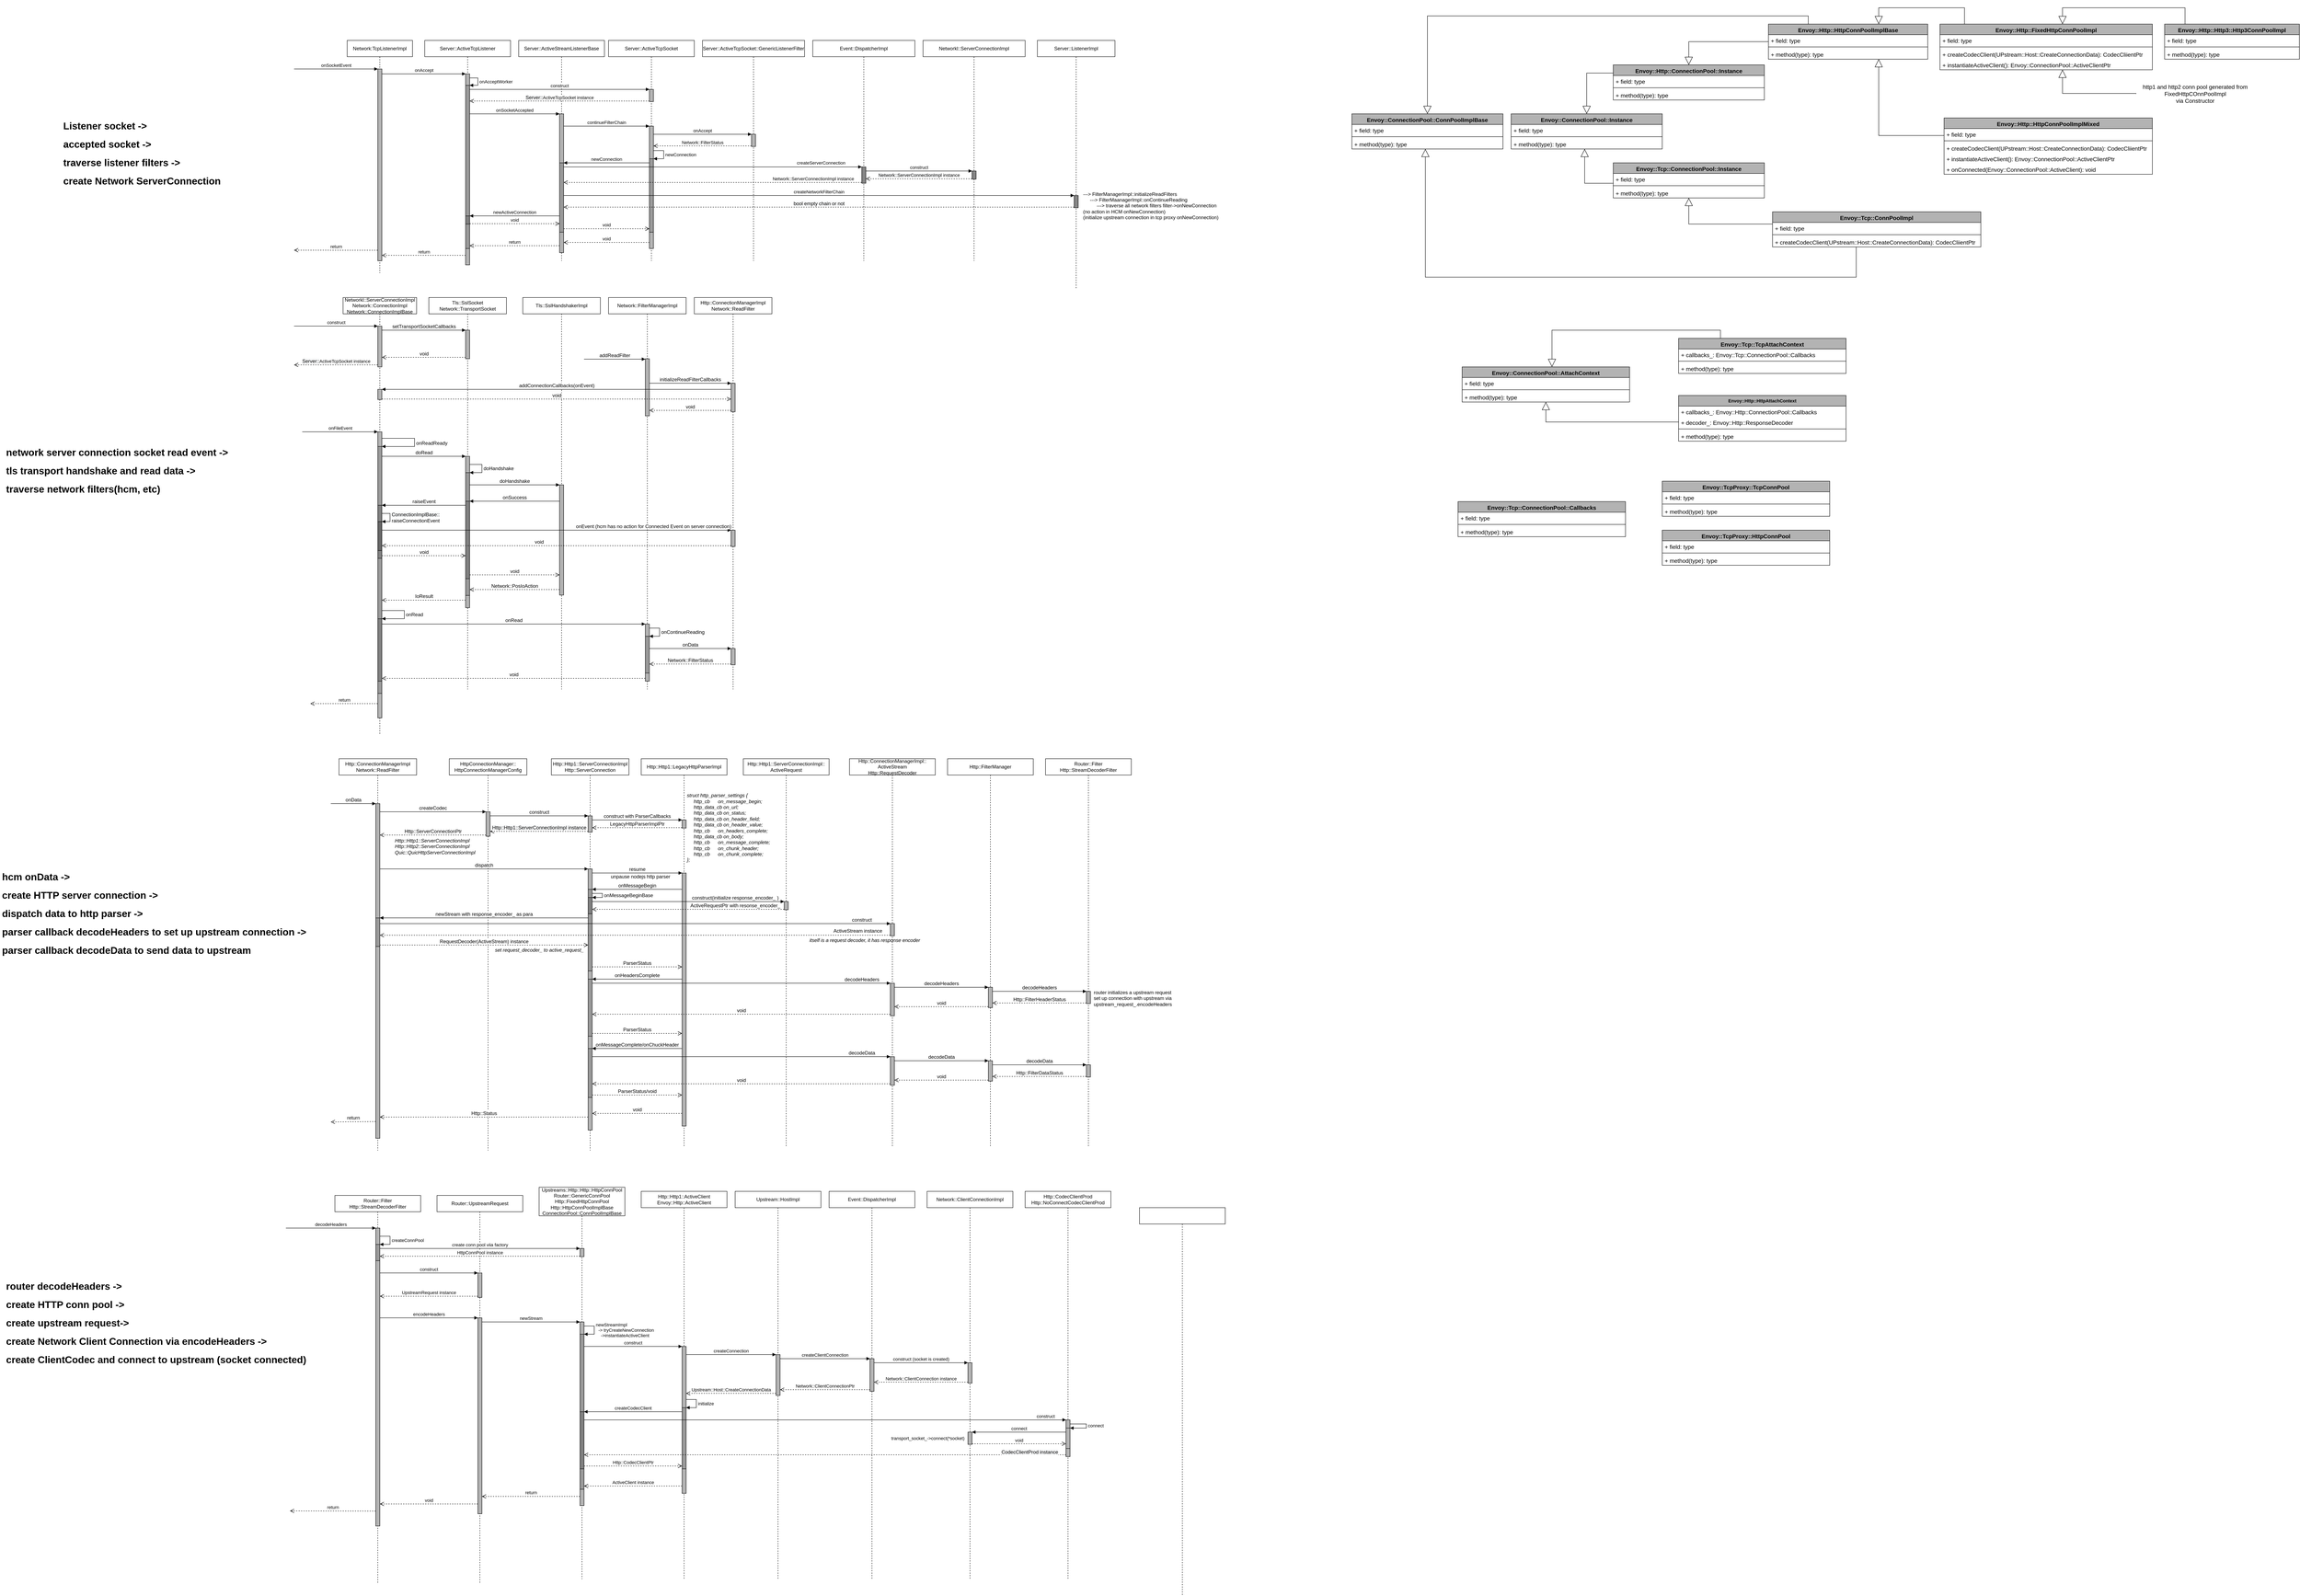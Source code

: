 <mxfile version="17.1.3" type="github">
  <diagram id="Rx53lf6qhBVuKlyR0qwF" name="Page-1">
    <mxGraphModel dx="3906" dy="1069" grid="1" gridSize="10" guides="1" tooltips="1" connect="1" arrows="1" fold="1" page="1" pageScale="1" pageWidth="850" pageHeight="1100" math="0" shadow="0">
      <root>
        <mxCell id="0" />
        <mxCell id="1" parent="0" />
        <mxCell id="oxs4wpGbw0wFUrqZdwVd-3" value="Server::ActiveTcpListener" style="shape=umlLifeline;perimeter=lifelinePerimeter;whiteSpace=wrap;html=1;container=1;collapsible=0;recursiveResize=0;outlineConnect=0;" parent="1" vertex="1">
          <mxGeometry x="160" y="130" width="210" height="550" as="geometry" />
        </mxCell>
        <mxCell id="oxs4wpGbw0wFUrqZdwVd-17" value="" style="html=1;points=[];perimeter=orthogonalPerimeter;strokeColor=default;fillColor=#B3B3B3;" parent="oxs4wpGbw0wFUrqZdwVd-3" vertex="1">
          <mxGeometry x="100" y="82" width="10" height="468" as="geometry" />
        </mxCell>
        <mxCell id="oxs4wpGbw0wFUrqZdwVd-22" value="" style="html=1;points=[];perimeter=orthogonalPerimeter;fillColor=#999999;" parent="oxs4wpGbw0wFUrqZdwVd-3" vertex="1">
          <mxGeometry x="100" y="110" width="10" height="400" as="geometry" />
        </mxCell>
        <mxCell id="oxs4wpGbw0wFUrqZdwVd-23" value="onAcceptWorker" style="edgeStyle=orthogonalEdgeStyle;html=1;align=left;spacingLeft=2;endArrow=block;rounded=0;entryX=1;entryY=0;" parent="oxs4wpGbw0wFUrqZdwVd-3" target="oxs4wpGbw0wFUrqZdwVd-22" edge="1">
          <mxGeometry relative="1" as="geometry">
            <mxPoint x="110" y="92" as="sourcePoint" />
            <Array as="points">
              <mxPoint x="130" y="92" />
            </Array>
          </mxGeometry>
        </mxCell>
        <mxCell id="rn_TyoC19n6ciJYK-s3--7" value="" style="html=1;points=[];perimeter=orthogonalPerimeter;fillColor=#808080;" vertex="1" parent="oxs4wpGbw0wFUrqZdwVd-3">
          <mxGeometry x="100" y="430" width="10" height="20" as="geometry" />
        </mxCell>
        <mxCell id="oxs4wpGbw0wFUrqZdwVd-7" value="Network:TcpListenerImpl" style="shape=umlLifeline;perimeter=lifelinePerimeter;whiteSpace=wrap;html=1;container=1;collapsible=0;recursiveResize=0;outlineConnect=0;" parent="1" vertex="1">
          <mxGeometry x="-30" y="130" width="160" height="570" as="geometry" />
        </mxCell>
        <mxCell id="oxs4wpGbw0wFUrqZdwVd-14" value="onSocketEvent" style="html=1;verticalAlign=bottom;endArrow=block;entryX=0;entryY=0;rounded=0;" parent="oxs4wpGbw0wFUrqZdwVd-7" target="oxs4wpGbw0wFUrqZdwVd-13" edge="1">
          <mxGeometry relative="1" as="geometry">
            <mxPoint x="-130" y="70" as="sourcePoint" />
          </mxGeometry>
        </mxCell>
        <mxCell id="oxs4wpGbw0wFUrqZdwVd-15" value="return" style="html=1;verticalAlign=bottom;endArrow=open;dashed=1;endSize=8;exitX=0;exitY=0.945;rounded=0;exitDx=0;exitDy=0;exitPerimeter=0;" parent="oxs4wpGbw0wFUrqZdwVd-7" source="oxs4wpGbw0wFUrqZdwVd-13" edge="1">
          <mxGeometry relative="1" as="geometry">
            <mxPoint x="-130" y="514" as="targetPoint" />
          </mxGeometry>
        </mxCell>
        <mxCell id="oxs4wpGbw0wFUrqZdwVd-13" value="" style="html=1;points=[];perimeter=orthogonalPerimeter;fillColor=#B3B3B3;" parent="oxs4wpGbw0wFUrqZdwVd-7" vertex="1">
          <mxGeometry x="75" y="70" width="10" height="470" as="geometry" />
        </mxCell>
        <mxCell id="oxs4wpGbw0wFUrqZdwVd-18" value="onAccept" style="html=1;verticalAlign=bottom;endArrow=block;entryX=0;entryY=0;rounded=0;" parent="1" target="oxs4wpGbw0wFUrqZdwVd-17" edge="1" source="oxs4wpGbw0wFUrqZdwVd-13">
          <mxGeometry relative="1" as="geometry">
            <mxPoint x="49.5" y="212" as="sourcePoint" />
          </mxGeometry>
        </mxCell>
        <mxCell id="oxs4wpGbw0wFUrqZdwVd-19" value="return" style="html=1;verticalAlign=bottom;endArrow=open;dashed=1;endSize=8;exitX=0;exitY=0.95;rounded=0;" parent="1" source="oxs4wpGbw0wFUrqZdwVd-17" target="oxs4wpGbw0wFUrqZdwVd-13" edge="1">
          <mxGeometry relative="1" as="geometry">
            <mxPoint x="49.5" y="288" as="targetPoint" />
          </mxGeometry>
        </mxCell>
        <mxCell id="oxs4wpGbw0wFUrqZdwVd-20" value="Server::ActiveStreamListenerBase" style="shape=umlLifeline;perimeter=lifelinePerimeter;whiteSpace=wrap;html=1;container=1;collapsible=0;recursiveResize=0;outlineConnect=0;" parent="1" vertex="1">
          <mxGeometry x="390" y="130" width="210" height="540" as="geometry" />
        </mxCell>
        <mxCell id="oxs4wpGbw0wFUrqZdwVd-26" value="" style="html=1;points=[];perimeter=orthogonalPerimeter;strokeColor=default;fillColor=#B3B3B3;" parent="oxs4wpGbw0wFUrqZdwVd-20" vertex="1">
          <mxGeometry x="100" y="180" width="10" height="340" as="geometry" />
        </mxCell>
        <mxCell id="rn_TyoC19n6ciJYK-s3--2" value="" style="html=1;points=[];perimeter=orthogonalPerimeter;fillColor=#999999;" vertex="1" parent="oxs4wpGbw0wFUrqZdwVd-20">
          <mxGeometry x="100" y="300" width="10" height="170" as="geometry" />
        </mxCell>
        <mxCell id="oxs4wpGbw0wFUrqZdwVd-27" value="onSocketAccepted" style="html=1;verticalAlign=bottom;endArrow=block;entryX=0;entryY=0;rounded=0;" parent="1" target="oxs4wpGbw0wFUrqZdwVd-26" edge="1" source="oxs4wpGbw0wFUrqZdwVd-22">
          <mxGeometry relative="1" as="geometry">
            <mxPoint x="270" y="270" as="sourcePoint" />
          </mxGeometry>
        </mxCell>
        <mxCell id="oxs4wpGbw0wFUrqZdwVd-28" value="return" style="html=1;verticalAlign=bottom;endArrow=open;dashed=1;endSize=8;exitX=0;exitY=0.95;rounded=0;" parent="1" source="oxs4wpGbw0wFUrqZdwVd-26" target="oxs4wpGbw0wFUrqZdwVd-22" edge="1">
          <mxGeometry relative="1" as="geometry">
            <mxPoint x="420" y="332" as="targetPoint" />
          </mxGeometry>
        </mxCell>
        <mxCell id="oxs4wpGbw0wFUrqZdwVd-29" value="Server::ActiveTcpSocket" style="shape=umlLifeline;perimeter=lifelinePerimeter;whiteSpace=wrap;html=1;container=1;collapsible=0;recursiveResize=0;outlineConnect=0;" parent="1" vertex="1">
          <mxGeometry x="610" y="130" width="210" height="540" as="geometry" />
        </mxCell>
        <mxCell id="oxs4wpGbw0wFUrqZdwVd-31" value="" style="html=1;points=[];perimeter=orthogonalPerimeter;strokeColor=default;fillColor=#B3B3B3;" parent="oxs4wpGbw0wFUrqZdwVd-29" vertex="1">
          <mxGeometry x="100" y="210" width="10" height="300" as="geometry" />
        </mxCell>
        <mxCell id="rn_TyoC19n6ciJYK-s3--5" value="" style="html=1;points=[];perimeter=orthogonalPerimeter;fillColor=#999999;" vertex="1" parent="oxs4wpGbw0wFUrqZdwVd-29">
          <mxGeometry x="100" y="290" width="10" height="180" as="geometry" />
        </mxCell>
        <mxCell id="rn_TyoC19n6ciJYK-s3--6" value="newConnection" style="edgeStyle=orthogonalEdgeStyle;html=1;align=left;spacingLeft=2;endArrow=block;rounded=0;entryX=1;entryY=0;" edge="1" target="rn_TyoC19n6ciJYK-s3--5" parent="oxs4wpGbw0wFUrqZdwVd-29" source="oxs4wpGbw0wFUrqZdwVd-31">
          <mxGeometry relative="1" as="geometry">
            <mxPoint x="105" y="300" as="sourcePoint" />
            <Array as="points">
              <mxPoint x="135" y="270" />
              <mxPoint x="135" y="290" />
            </Array>
          </mxGeometry>
        </mxCell>
        <mxCell id="rn_TyoC19n6ciJYK-s3--17" value="" style="html=1;points=[];perimeter=orthogonalPerimeter;fillColor=#B3B3B3;" vertex="1" parent="oxs4wpGbw0wFUrqZdwVd-29">
          <mxGeometry x="100" y="120" width="10" height="30" as="geometry" />
        </mxCell>
        <mxCell id="oxs4wpGbw0wFUrqZdwVd-32" value="continueFilterChain" style="html=1;verticalAlign=bottom;endArrow=block;entryX=0;entryY=0;rounded=0;" parent="1" source="oxs4wpGbw0wFUrqZdwVd-26" target="oxs4wpGbw0wFUrqZdwVd-31" edge="1">
          <mxGeometry relative="1" as="geometry">
            <mxPoint x="500" y="335" as="sourcePoint" />
          </mxGeometry>
        </mxCell>
        <mxCell id="oxs4wpGbw0wFUrqZdwVd-33" value="void" style="html=1;verticalAlign=bottom;endArrow=open;dashed=1;endSize=8;exitX=0;exitY=0.95;rounded=0;" parent="1" source="oxs4wpGbw0wFUrqZdwVd-31" target="oxs4wpGbw0wFUrqZdwVd-26" edge="1">
          <mxGeometry relative="1" as="geometry">
            <mxPoint x="640" y="411" as="targetPoint" />
          </mxGeometry>
        </mxCell>
        <mxCell id="oxs4wpGbw0wFUrqZdwVd-34" value="Server::ActiveTcpSocket::GenericListenerFilter" style="shape=umlLifeline;perimeter=lifelinePerimeter;whiteSpace=wrap;html=1;container=1;collapsible=0;recursiveResize=0;outlineConnect=0;" parent="1" vertex="1">
          <mxGeometry x="840" y="130" width="250" height="540" as="geometry" />
        </mxCell>
        <mxCell id="oxs4wpGbw0wFUrqZdwVd-36" value="" style="html=1;points=[];perimeter=orthogonalPerimeter;strokeColor=default;fillColor=#B3B3B3;" parent="oxs4wpGbw0wFUrqZdwVd-34" vertex="1">
          <mxGeometry x="120" y="230" width="10" height="30" as="geometry" />
        </mxCell>
        <mxCell id="oxs4wpGbw0wFUrqZdwVd-37" value="onAccept" style="html=1;verticalAlign=bottom;endArrow=block;entryX=0;entryY=0;rounded=0;" parent="1" source="oxs4wpGbw0wFUrqZdwVd-31" target="oxs4wpGbw0wFUrqZdwVd-36" edge="1">
          <mxGeometry relative="1" as="geometry">
            <mxPoint x="890" y="360" as="sourcePoint" />
          </mxGeometry>
        </mxCell>
        <mxCell id="oxs4wpGbw0wFUrqZdwVd-38" value="Network::FilterStatus" style="html=1;verticalAlign=bottom;endArrow=open;dashed=1;endSize=8;exitX=0;exitY=0.95;rounded=0;" parent="1" source="oxs4wpGbw0wFUrqZdwVd-36" target="oxs4wpGbw0wFUrqZdwVd-31" edge="1">
          <mxGeometry relative="1" as="geometry">
            <mxPoint x="890" y="436" as="targetPoint" />
          </mxGeometry>
        </mxCell>
        <mxCell id="rn_TyoC19n6ciJYK-s3--3" value="newConnection" style="html=1;verticalAlign=bottom;endArrow=block;entryX=1;entryY=0;rounded=0;" edge="1" target="rn_TyoC19n6ciJYK-s3--2" parent="1" source="oxs4wpGbw0wFUrqZdwVd-31">
          <mxGeometry relative="1" as="geometry">
            <mxPoint x="710" y="501" as="sourcePoint" />
          </mxGeometry>
        </mxCell>
        <mxCell id="rn_TyoC19n6ciJYK-s3--4" value="void" style="html=1;verticalAlign=bottom;endArrow=open;dashed=1;endSize=8;exitX=1;exitY=0.95;rounded=0;" edge="1" source="rn_TyoC19n6ciJYK-s3--2" parent="1" target="rn_TyoC19n6ciJYK-s3--5">
          <mxGeometry relative="1" as="geometry">
            <mxPoint x="710" y="567.5" as="targetPoint" />
          </mxGeometry>
        </mxCell>
        <mxCell id="rn_TyoC19n6ciJYK-s3--8" value="newActiveConnection" style="html=1;verticalAlign=bottom;endArrow=block;entryX=1;entryY=0;rounded=0;" edge="1" target="rn_TyoC19n6ciJYK-s3--7" parent="1" source="rn_TyoC19n6ciJYK-s3--2">
          <mxGeometry relative="1" as="geometry">
            <mxPoint x="330" y="510" as="sourcePoint" />
          </mxGeometry>
        </mxCell>
        <mxCell id="rn_TyoC19n6ciJYK-s3--9" value="void" style="html=1;verticalAlign=bottom;endArrow=open;dashed=1;endSize=8;exitX=1;exitY=0.95;rounded=0;" edge="1" source="rn_TyoC19n6ciJYK-s3--7" parent="1" target="rn_TyoC19n6ciJYK-s3--2">
          <mxGeometry relative="1" as="geometry">
            <mxPoint x="330" y="567" as="targetPoint" />
          </mxGeometry>
        </mxCell>
        <mxCell id="rn_TyoC19n6ciJYK-s3--12" value="Event::DispatcherImpl" style="shape=umlLifeline;perimeter=lifelinePerimeter;whiteSpace=wrap;html=1;container=1;collapsible=0;recursiveResize=0;outlineConnect=0;" vertex="1" parent="1">
          <mxGeometry x="1110" y="130" width="250" height="540" as="geometry" />
        </mxCell>
        <mxCell id="rn_TyoC19n6ciJYK-s3--14" value="" style="html=1;points=[];perimeter=orthogonalPerimeter;fillColor=#858585;" vertex="1" parent="rn_TyoC19n6ciJYK-s3--12">
          <mxGeometry x="120" y="310" width="10" height="40" as="geometry" />
        </mxCell>
        <mxCell id="rn_TyoC19n6ciJYK-s3--15" value="createServerConnection" style="html=1;verticalAlign=bottom;endArrow=block;entryX=0;entryY=0;rounded=0;" edge="1" target="rn_TyoC19n6ciJYK-s3--14" parent="1" source="rn_TyoC19n6ciJYK-s3--2">
          <mxGeometry x="0.726" y="1" relative="1" as="geometry">
            <mxPoint x="1160" y="491" as="sourcePoint" />
            <mxPoint as="offset" />
          </mxGeometry>
        </mxCell>
        <mxCell id="rn_TyoC19n6ciJYK-s3--16" value="Network::ServerConnectionImpl instance" style="html=1;verticalAlign=bottom;endArrow=open;dashed=1;endSize=8;exitX=0;exitY=0.95;rounded=0;" edge="1" source="rn_TyoC19n6ciJYK-s3--14" parent="1" target="rn_TyoC19n6ciJYK-s3--2">
          <mxGeometry x="-0.674" relative="1" as="geometry">
            <mxPoint x="495" y="580" as="targetPoint" />
            <mxPoint as="offset" />
          </mxGeometry>
        </mxCell>
        <mxCell id="rn_TyoC19n6ciJYK-s3--19" value="&lt;span style=&quot;font-size: 12px ; background-color: rgb(248 , 249 , 250)&quot;&gt;Server::&lt;/span&gt;ActiveTcpSocket instance" style="html=1;verticalAlign=bottom;endArrow=open;dashed=1;endSize=8;exitX=0;exitY=0.95;rounded=0;" edge="1" source="rn_TyoC19n6ciJYK-s3--17" parent="1" target="oxs4wpGbw0wFUrqZdwVd-22">
          <mxGeometry relative="1" as="geometry">
            <mxPoint x="270" y="280" as="targetPoint" />
          </mxGeometry>
        </mxCell>
        <mxCell id="rn_TyoC19n6ciJYK-s3--18" value="construct" style="html=1;verticalAlign=bottom;endArrow=block;entryX=0;entryY=0;rounded=0;" edge="1" target="rn_TyoC19n6ciJYK-s3--17" parent="1" source="oxs4wpGbw0wFUrqZdwVd-22">
          <mxGeometry relative="1" as="geometry">
            <mxPoint x="640" y="220" as="sourcePoint" />
          </mxGeometry>
        </mxCell>
        <mxCell id="rn_TyoC19n6ciJYK-s3--23" value="Networkl::ServerConnectionImpl" style="shape=umlLifeline;perimeter=lifelinePerimeter;whiteSpace=wrap;html=1;container=1;collapsible=0;recursiveResize=0;outlineConnect=0;" vertex="1" parent="1">
          <mxGeometry x="1380" y="130" width="250" height="540" as="geometry" />
        </mxCell>
        <mxCell id="rn_TyoC19n6ciJYK-s3--28" value="" style="html=1;points=[];perimeter=orthogonalPerimeter;fillColor=#858585;" vertex="1" parent="rn_TyoC19n6ciJYK-s3--23">
          <mxGeometry x="120" y="320" width="10" height="20" as="geometry" />
        </mxCell>
        <mxCell id="rn_TyoC19n6ciJYK-s3--30" value="construct" style="html=1;verticalAlign=bottom;endArrow=block;entryX=0;entryY=0;rounded=0;" edge="1" parent="1" target="rn_TyoC19n6ciJYK-s3--28" source="rn_TyoC19n6ciJYK-s3--14">
          <mxGeometry relative="1" as="geometry">
            <mxPoint x="1060" y="520.5" as="sourcePoint" />
          </mxGeometry>
        </mxCell>
        <mxCell id="rn_TyoC19n6ciJYK-s3--29" value="&lt;font style=&quot;font-size: 11px&quot;&gt;&lt;span style=&quot;background-color: rgb(248 , 249 , 250)&quot;&gt;Network::ServerConnectionImpl&lt;/span&gt;&amp;nbsp;instance&lt;/font&gt;" style="html=1;verticalAlign=bottom;endArrow=open;dashed=1;endSize=8;exitX=0;exitY=0.95;rounded=0;" edge="1" parent="1" source="rn_TyoC19n6ciJYK-s3--28" target="rn_TyoC19n6ciJYK-s3--14">
          <mxGeometry relative="1" as="geometry">
            <mxPoint x="1054.5" y="549" as="targetPoint" />
          </mxGeometry>
        </mxCell>
        <mxCell id="rn_TyoC19n6ciJYK-s3--31" value="Networkl::ServerConnectionImpl Network::ConnectionImpl&lt;br&gt;Network::ConnectionImplBase" style="shape=umlLifeline;perimeter=lifelinePerimeter;whiteSpace=wrap;html=1;container=1;collapsible=0;recursiveResize=0;outlineConnect=0;" vertex="1" parent="1">
          <mxGeometry x="-40" y="760" width="180" height="1070" as="geometry" />
        </mxCell>
        <mxCell id="rn_TyoC19n6ciJYK-s3--33" value="" style="html=1;points=[];perimeter=orthogonalPerimeter;fillColor=#B3B3B3;" vertex="1" parent="rn_TyoC19n6ciJYK-s3--31">
          <mxGeometry x="85" y="329" width="10" height="701" as="geometry" />
        </mxCell>
        <mxCell id="rn_TyoC19n6ciJYK-s3--34" value="onFileEvent" style="html=1;verticalAlign=bottom;endArrow=block;entryX=0;entryY=0;rounded=0;" edge="1" target="rn_TyoC19n6ciJYK-s3--33" parent="rn_TyoC19n6ciJYK-s3--31">
          <mxGeometry relative="1" as="geometry">
            <mxPoint x="-100" y="329" as="sourcePoint" />
          </mxGeometry>
        </mxCell>
        <mxCell id="rn_TyoC19n6ciJYK-s3--35" value="return" style="html=1;verticalAlign=bottom;endArrow=open;dashed=1;endSize=8;exitX=0;exitY=0.95;rounded=0;" edge="1" source="rn_TyoC19n6ciJYK-s3--33" parent="rn_TyoC19n6ciJYK-s3--31">
          <mxGeometry relative="1" as="geometry">
            <mxPoint x="-80" y="995" as="targetPoint" />
          </mxGeometry>
        </mxCell>
        <mxCell id="rn_TyoC19n6ciJYK-s3--38" value="" style="html=1;points=[];perimeter=orthogonalPerimeter;fontSize=18;fillColor=#999999;" vertex="1" parent="rn_TyoC19n6ciJYK-s3--31">
          <mxGeometry x="85" y="365" width="10" height="605" as="geometry" />
        </mxCell>
        <mxCell id="rn_TyoC19n6ciJYK-s3--39" value="&lt;font style=&quot;font-size: 12px&quot;&gt;onReadReady&lt;/font&gt;" style="edgeStyle=orthogonalEdgeStyle;html=1;align=left;spacingLeft=2;endArrow=block;rounded=0;entryX=1;entryY=0;fontSize=18;" edge="1" target="rn_TyoC19n6ciJYK-s3--38" parent="rn_TyoC19n6ciJYK-s3--31">
          <mxGeometry relative="1" as="geometry">
            <mxPoint x="95" y="345" as="sourcePoint" />
            <Array as="points">
              <mxPoint x="175" y="345" />
              <mxPoint x="175" y="365" />
            </Array>
          </mxGeometry>
        </mxCell>
        <mxCell id="rn_TyoC19n6ciJYK-s3--49" value="" style="html=1;points=[];perimeter=orthogonalPerimeter;fillColor=#B3B3B3;" vertex="1" parent="rn_TyoC19n6ciJYK-s3--31">
          <mxGeometry x="85" y="70" width="10" height="100" as="geometry" />
        </mxCell>
        <mxCell id="rn_TyoC19n6ciJYK-s3--50" value="construct" style="html=1;verticalAlign=bottom;endArrow=block;entryX=0;entryY=0;rounded=0;" edge="1" parent="rn_TyoC19n6ciJYK-s3--31" target="rn_TyoC19n6ciJYK-s3--49">
          <mxGeometry relative="1" as="geometry">
            <mxPoint x="-120" y="70" as="sourcePoint" />
          </mxGeometry>
        </mxCell>
        <mxCell id="rn_TyoC19n6ciJYK-s3--51" value="&lt;span style=&quot;font-size: 12px ; background-color: rgb(248 , 249 , 250)&quot;&gt;Server::&lt;/span&gt;ActiveTcpSocket instance" style="html=1;verticalAlign=bottom;endArrow=open;dashed=1;endSize=8;exitX=0;exitY=0.95;rounded=0;" edge="1" parent="rn_TyoC19n6ciJYK-s3--31" source="rn_TyoC19n6ciJYK-s3--49">
          <mxGeometry relative="1" as="geometry">
            <mxPoint x="-120" y="165" as="targetPoint" />
          </mxGeometry>
        </mxCell>
        <mxCell id="rn_TyoC19n6ciJYK-s3--83" value="" style="html=1;points=[];perimeter=orthogonalPerimeter;fontSize=12;fillColor=#808080;" vertex="1" parent="rn_TyoC19n6ciJYK-s3--31">
          <mxGeometry x="85" y="509" width="10" height="130" as="geometry" />
        </mxCell>
        <mxCell id="rn_TyoC19n6ciJYK-s3--86" value="" style="html=1;points=[];perimeter=orthogonalPerimeter;fontSize=12;fillColor=#666666;" vertex="1" parent="rn_TyoC19n6ciJYK-s3--31">
          <mxGeometry x="85" y="549" width="10" height="71" as="geometry" />
        </mxCell>
        <mxCell id="rn_TyoC19n6ciJYK-s3--87" value="&lt;span style=&quot;text-align: center ; background-color: rgb(248 , 249 , 250)&quot;&gt;ConnectionImplBase::&lt;br&gt;&lt;/span&gt;raiseConnectionEvent" style="edgeStyle=orthogonalEdgeStyle;html=1;align=left;spacingLeft=2;endArrow=block;rounded=0;entryX=1;entryY=0;fontSize=12;" edge="1" target="rn_TyoC19n6ciJYK-s3--86" parent="rn_TyoC19n6ciJYK-s3--31" source="rn_TyoC19n6ciJYK-s3--83">
          <mxGeometry relative="1" as="geometry">
            <mxPoint x="85" y="529" as="sourcePoint" />
            <Array as="points">
              <mxPoint x="115" y="529" />
              <mxPoint x="115" y="549" />
            </Array>
          </mxGeometry>
        </mxCell>
        <mxCell id="rn_TyoC19n6ciJYK-s3--96" value="" style="html=1;points=[];perimeter=orthogonalPerimeter;fontSize=12;fillColor=#B3B3B3;" vertex="1" parent="rn_TyoC19n6ciJYK-s3--31">
          <mxGeometry x="85" y="225" width="10" height="25" as="geometry" />
        </mxCell>
        <mxCell id="rn_TyoC19n6ciJYK-s3--112" value="" style="html=1;points=[];perimeter=orthogonalPerimeter;fontSize=12;fillColor=#808080;" vertex="1" parent="rn_TyoC19n6ciJYK-s3--31">
          <mxGeometry x="85" y="787" width="10" height="153" as="geometry" />
        </mxCell>
        <mxCell id="rn_TyoC19n6ciJYK-s3--113" value="onRead" style="edgeStyle=orthogonalEdgeStyle;html=1;align=left;spacingLeft=2;endArrow=block;rounded=0;entryX=1;entryY=0;fontSize=12;" edge="1" target="rn_TyoC19n6ciJYK-s3--112" parent="rn_TyoC19n6ciJYK-s3--31" source="rn_TyoC19n6ciJYK-s3--38">
          <mxGeometry relative="1" as="geometry">
            <mxPoint x="95" y="767" as="sourcePoint" />
            <Array as="points">
              <mxPoint x="150" y="767" />
              <mxPoint x="150" y="787" />
            </Array>
          </mxGeometry>
        </mxCell>
        <mxCell id="rn_TyoC19n6ciJYK-s3--41" value="Tls::SslSocket&lt;br&gt;Network::TransportSocket" style="shape=umlLifeline;perimeter=lifelinePerimeter;whiteSpace=wrap;html=1;container=1;collapsible=0;recursiveResize=0;outlineConnect=0;" vertex="1" parent="1">
          <mxGeometry x="170" y="760" width="190" height="960" as="geometry" />
        </mxCell>
        <mxCell id="rn_TyoC19n6ciJYK-s3--52" value="" style="html=1;points=[];perimeter=orthogonalPerimeter;fontSize=12;fillColor=#B3B3B3;" vertex="1" parent="rn_TyoC19n6ciJYK-s3--41">
          <mxGeometry x="90" y="80" width="10" height="70" as="geometry" />
        </mxCell>
        <mxCell id="rn_TyoC19n6ciJYK-s3--55" value="" style="html=1;points=[];perimeter=orthogonalPerimeter;fontSize=12;fillColor=#B3B3B3;" vertex="1" parent="rn_TyoC19n6ciJYK-s3--41">
          <mxGeometry x="90" y="389" width="10" height="371" as="geometry" />
        </mxCell>
        <mxCell id="rn_TyoC19n6ciJYK-s3--62" value="" style="html=1;points=[];perimeter=orthogonalPerimeter;fontSize=12;fillColor=#999999;" vertex="1" parent="rn_TyoC19n6ciJYK-s3--41">
          <mxGeometry x="90" y="429" width="10" height="301" as="geometry" />
        </mxCell>
        <mxCell id="rn_TyoC19n6ciJYK-s3--63" value="doHandshake" style="edgeStyle=orthogonalEdgeStyle;html=1;align=left;spacingLeft=2;endArrow=block;rounded=0;entryX=1;entryY=0;fontSize=12;" edge="1" target="rn_TyoC19n6ciJYK-s3--62" parent="rn_TyoC19n6ciJYK-s3--41">
          <mxGeometry x="0.292" relative="1" as="geometry">
            <mxPoint x="100" y="442" as="sourcePoint" />
            <Array as="points">
              <mxPoint x="100" y="409" />
              <mxPoint x="130" y="409" />
              <mxPoint x="130" y="429" />
              <mxPoint x="100" y="429" />
            </Array>
            <mxPoint as="offset" />
          </mxGeometry>
        </mxCell>
        <mxCell id="rn_TyoC19n6ciJYK-s3--80" value="" style="html=1;points=[];perimeter=orthogonalPerimeter;fontSize=12;fillColor=#808080;" vertex="1" parent="rn_TyoC19n6ciJYK-s3--41">
          <mxGeometry x="90" y="499" width="10" height="190" as="geometry" />
        </mxCell>
        <mxCell id="rn_TyoC19n6ciJYK-s3--53" value="setTransportSocketCallbacks" style="html=1;verticalAlign=bottom;endArrow=block;entryX=0;entryY=0;rounded=0;fontSize=12;" edge="1" target="rn_TyoC19n6ciJYK-s3--52" parent="1" source="rn_TyoC19n6ciJYK-s3--49">
          <mxGeometry relative="1" as="geometry">
            <mxPoint x="190" y="840" as="sourcePoint" />
          </mxGeometry>
        </mxCell>
        <mxCell id="rn_TyoC19n6ciJYK-s3--54" value="void" style="html=1;verticalAlign=bottom;endArrow=open;dashed=1;endSize=8;exitX=0;exitY=0.95;rounded=0;fontSize=12;" edge="1" source="rn_TyoC19n6ciJYK-s3--52" parent="1" target="rn_TyoC19n6ciJYK-s3--49">
          <mxGeometry relative="1" as="geometry">
            <mxPoint x="190" y="916" as="targetPoint" />
          </mxGeometry>
        </mxCell>
        <mxCell id="rn_TyoC19n6ciJYK-s3--56" value="doRead" style="html=1;verticalAlign=bottom;endArrow=block;entryX=0;entryY=0;rounded=0;fontSize=12;" edge="1" target="rn_TyoC19n6ciJYK-s3--55" parent="1" source="rn_TyoC19n6ciJYK-s3--38">
          <mxGeometry relative="1" as="geometry">
            <mxPoint x="190" y="1149" as="sourcePoint" />
          </mxGeometry>
        </mxCell>
        <mxCell id="rn_TyoC19n6ciJYK-s3--57" value="IoResult" style="html=1;verticalAlign=bottom;endArrow=open;dashed=1;endSize=8;exitX=0;exitY=0.95;rounded=0;fontSize=12;" edge="1" source="rn_TyoC19n6ciJYK-s3--55" parent="1" target="rn_TyoC19n6ciJYK-s3--38">
          <mxGeometry relative="1" as="geometry">
            <mxPoint x="190" y="1225" as="targetPoint" />
          </mxGeometry>
        </mxCell>
        <mxCell id="rn_TyoC19n6ciJYK-s3--64" value="Tls::SslHandshakerImpl" style="shape=umlLifeline;perimeter=lifelinePerimeter;whiteSpace=wrap;html=1;container=1;collapsible=0;recursiveResize=0;outlineConnect=0;" vertex="1" parent="1">
          <mxGeometry x="400" y="760" width="190" height="960" as="geometry" />
        </mxCell>
        <mxCell id="rn_TyoC19n6ciJYK-s3--70" value="" style="html=1;points=[];perimeter=orthogonalPerimeter;fontSize=12;fillColor=#B3B3B3;" vertex="1" parent="rn_TyoC19n6ciJYK-s3--64">
          <mxGeometry x="90" y="459" width="10" height="270" as="geometry" />
        </mxCell>
        <mxCell id="rn_TyoC19n6ciJYK-s3--73" value="Network::FilterManagerImpl" style="shape=umlLifeline;perimeter=lifelinePerimeter;whiteSpace=wrap;html=1;container=1;collapsible=0;recursiveResize=0;outlineConnect=0;" vertex="1" parent="1">
          <mxGeometry x="610" y="760" width="190" height="960" as="geometry" />
        </mxCell>
        <mxCell id="rn_TyoC19n6ciJYK-s3--89" value="" style="html=1;points=[];perimeter=orthogonalPerimeter;fontSize=12;fillColor=#B3B3B3;" vertex="1" parent="rn_TyoC19n6ciJYK-s3--73">
          <mxGeometry x="90" y="150" width="10" height="140" as="geometry" />
        </mxCell>
        <mxCell id="rn_TyoC19n6ciJYK-s3--103" value="addReadFilter" style="html=1;verticalAlign=bottom;endArrow=block;rounded=0;fontSize=12;" edge="1" target="rn_TyoC19n6ciJYK-s3--89" parent="rn_TyoC19n6ciJYK-s3--73">
          <mxGeometry relative="1" as="geometry">
            <mxPoint x="-60" y="151" as="sourcePoint" />
            <mxPoint x="90" y="151" as="targetPoint" />
          </mxGeometry>
        </mxCell>
        <mxCell id="rn_TyoC19n6ciJYK-s3--114" value="" style="html=1;points=[];perimeter=orthogonalPerimeter;fontSize=12;fillColor=#B3B3B3;" vertex="1" parent="rn_TyoC19n6ciJYK-s3--73">
          <mxGeometry x="90" y="800" width="10" height="140" as="geometry" />
        </mxCell>
        <mxCell id="rn_TyoC19n6ciJYK-s3--124" value="" style="html=1;points=[];perimeter=orthogonalPerimeter;fontSize=12;fillColor=#999999;" vertex="1" parent="rn_TyoC19n6ciJYK-s3--73">
          <mxGeometry x="90" y="830" width="10" height="90" as="geometry" />
        </mxCell>
        <mxCell id="rn_TyoC19n6ciJYK-s3--125" value="onContinueReading" style="edgeStyle=orthogonalEdgeStyle;html=1;align=left;spacingLeft=2;endArrow=block;rounded=0;entryX=1;entryY=0;fontSize=12;" edge="1" target="rn_TyoC19n6ciJYK-s3--124" parent="rn_TyoC19n6ciJYK-s3--73" source="rn_TyoC19n6ciJYK-s3--114">
          <mxGeometry relative="1" as="geometry">
            <mxPoint x="95" y="810" as="sourcePoint" />
            <Array as="points">
              <mxPoint x="125" y="810" />
              <mxPoint x="125" y="830" />
            </Array>
          </mxGeometry>
        </mxCell>
        <mxCell id="rn_TyoC19n6ciJYK-s3--77" value="&lt;span&gt;Http::ConnectionManagerImpl&lt;br&gt;Network::ReadFilter&lt;br&gt;&lt;/span&gt;" style="shape=umlLifeline;perimeter=lifelinePerimeter;whiteSpace=wrap;html=1;container=1;collapsible=0;recursiveResize=0;outlineConnect=0;" vertex="1" parent="1">
          <mxGeometry x="820" y="760" width="190" height="960" as="geometry" />
        </mxCell>
        <mxCell id="rn_TyoC19n6ciJYK-s3--92" value="" style="html=1;points=[];perimeter=orthogonalPerimeter;fontSize=12;fillColor=#B3B3B3;" vertex="1" parent="rn_TyoC19n6ciJYK-s3--77">
          <mxGeometry x="90" y="210" width="10" height="70" as="geometry" />
        </mxCell>
        <mxCell id="rn_TyoC19n6ciJYK-s3--107" value="" style="html=1;points=[];perimeter=orthogonalPerimeter;fontSize=12;fillColor=#B3B3B3;" vertex="1" parent="rn_TyoC19n6ciJYK-s3--77">
          <mxGeometry x="90" y="570" width="10" height="40" as="geometry" />
        </mxCell>
        <mxCell id="rn_TyoC19n6ciJYK-s3--126" value="" style="html=1;points=[];perimeter=orthogonalPerimeter;fontSize=12;fillColor=#B3B3B3;" vertex="1" parent="rn_TyoC19n6ciJYK-s3--77">
          <mxGeometry x="90" y="860" width="10" height="40" as="geometry" />
        </mxCell>
        <mxCell id="rn_TyoC19n6ciJYK-s3--71" value="doHandshake" style="html=1;verticalAlign=bottom;endArrow=block;entryX=0;entryY=0;rounded=0;fontSize=12;" edge="1" target="rn_TyoC19n6ciJYK-s3--70" parent="1" source="rn_TyoC19n6ciJYK-s3--62">
          <mxGeometry relative="1" as="geometry">
            <mxPoint x="420" y="1204" as="sourcePoint" />
          </mxGeometry>
        </mxCell>
        <mxCell id="rn_TyoC19n6ciJYK-s3--72" value="Network::PosIoAction" style="html=1;verticalAlign=bottom;endArrow=open;dashed=1;endSize=8;exitX=0;exitY=0.95;rounded=0;fontSize=12;" edge="1" source="rn_TyoC19n6ciJYK-s3--70" parent="1" target="rn_TyoC19n6ciJYK-s3--62">
          <mxGeometry relative="1" as="geometry">
            <mxPoint x="420" y="1280" as="targetPoint" />
          </mxGeometry>
        </mxCell>
        <mxCell id="rn_TyoC19n6ciJYK-s3--82" value="void" style="html=1;verticalAlign=bottom;endArrow=open;dashed=1;endSize=8;exitX=1;exitY=0.95;rounded=0;fontSize=12;" edge="1" source="rn_TyoC19n6ciJYK-s3--80" parent="1" target="rn_TyoC19n6ciJYK-s3--70">
          <mxGeometry relative="1" as="geometry">
            <mxPoint x="330" y="1286" as="targetPoint" />
          </mxGeometry>
        </mxCell>
        <mxCell id="rn_TyoC19n6ciJYK-s3--81" value="onSuccess" style="html=1;verticalAlign=bottom;endArrow=block;entryX=1;entryY=0;rounded=0;fontSize=12;" edge="1" target="rn_TyoC19n6ciJYK-s3--80" parent="1" source="rn_TyoC19n6ciJYK-s3--70">
          <mxGeometry relative="1" as="geometry">
            <mxPoint x="330" y="1229" as="sourcePoint" />
          </mxGeometry>
        </mxCell>
        <mxCell id="rn_TyoC19n6ciJYK-s3--84" value="raiseEvent" style="html=1;verticalAlign=bottom;endArrow=block;entryX=1;entryY=0;rounded=0;fontSize=12;" edge="1" target="rn_TyoC19n6ciJYK-s3--83" parent="1" source="rn_TyoC19n6ciJYK-s3--80">
          <mxGeometry relative="1" as="geometry">
            <mxPoint x="115" y="1289" as="sourcePoint" />
          </mxGeometry>
        </mxCell>
        <mxCell id="rn_TyoC19n6ciJYK-s3--85" value="void" style="html=1;verticalAlign=bottom;endArrow=open;dashed=1;endSize=8;exitX=1;exitY=0.95;rounded=0;fontSize=12;" edge="1" source="rn_TyoC19n6ciJYK-s3--83" parent="1" target="rn_TyoC19n6ciJYK-s3--80">
          <mxGeometry relative="1" as="geometry">
            <mxPoint x="115" y="1346" as="targetPoint" />
          </mxGeometry>
        </mxCell>
        <mxCell id="rn_TyoC19n6ciJYK-s3--93" value="initializeReadFilterCallbacks" style="html=1;verticalAlign=bottom;endArrow=block;entryX=0;entryY=0;rounded=0;fontSize=12;" edge="1" target="rn_TyoC19n6ciJYK-s3--92" parent="1" source="rn_TyoC19n6ciJYK-s3--89">
          <mxGeometry relative="1" as="geometry">
            <mxPoint x="840" y="950" as="sourcePoint" />
          </mxGeometry>
        </mxCell>
        <mxCell id="rn_TyoC19n6ciJYK-s3--94" value="void" style="html=1;verticalAlign=bottom;endArrow=open;dashed=1;endSize=8;exitX=0;exitY=0.95;rounded=0;fontSize=12;" edge="1" source="rn_TyoC19n6ciJYK-s3--92" parent="1" target="rn_TyoC19n6ciJYK-s3--89">
          <mxGeometry relative="1" as="geometry">
            <mxPoint x="840" y="1026" as="targetPoint" />
          </mxGeometry>
        </mxCell>
        <mxCell id="rn_TyoC19n6ciJYK-s3--97" value="addConnectionCallbacks(onEvent)" style="html=1;verticalAlign=bottom;endArrow=block;entryX=1;entryY=0;rounded=0;fontSize=12;" edge="1" target="rn_TyoC19n6ciJYK-s3--96" parent="1" source="rn_TyoC19n6ciJYK-s3--92">
          <mxGeometry relative="1" as="geometry">
            <mxPoint x="115" y="965" as="sourcePoint" />
          </mxGeometry>
        </mxCell>
        <mxCell id="rn_TyoC19n6ciJYK-s3--98" value="void" style="html=1;verticalAlign=bottom;endArrow=open;dashed=1;endSize=8;exitX=1;exitY=0.95;rounded=0;fontSize=12;" edge="1" source="rn_TyoC19n6ciJYK-s3--96" parent="1" target="rn_TyoC19n6ciJYK-s3--92">
          <mxGeometry relative="1" as="geometry">
            <mxPoint x="115" y="1022" as="targetPoint" />
          </mxGeometry>
        </mxCell>
        <mxCell id="rn_TyoC19n6ciJYK-s3--108" value="onEvent (hcm has no action for Connected Event on server connection)" style="html=1;verticalAlign=bottom;endArrow=block;entryX=0;entryY=0;rounded=0;fontSize=12;" edge="1" target="rn_TyoC19n6ciJYK-s3--107" parent="1" source="rn_TyoC19n6ciJYK-s3--86">
          <mxGeometry x="0.556" relative="1" as="geometry">
            <mxPoint x="840" y="1314" as="sourcePoint" />
            <mxPoint as="offset" />
          </mxGeometry>
        </mxCell>
        <mxCell id="rn_TyoC19n6ciJYK-s3--109" value="void" style="html=1;verticalAlign=bottom;endArrow=open;dashed=1;endSize=8;exitX=0;exitY=0.95;rounded=0;fontSize=12;" edge="1" source="rn_TyoC19n6ciJYK-s3--107" parent="1" target="rn_TyoC19n6ciJYK-s3--86">
          <mxGeometry x="0.099" relative="1" as="geometry">
            <mxPoint x="840" y="1390" as="targetPoint" />
            <mxPoint as="offset" />
          </mxGeometry>
        </mxCell>
        <mxCell id="rn_TyoC19n6ciJYK-s3--115" value="onRead" style="html=1;verticalAlign=bottom;endArrow=block;entryX=0;entryY=0;rounded=0;fontSize=12;" edge="1" target="rn_TyoC19n6ciJYK-s3--114" parent="1" source="rn_TyoC19n6ciJYK-s3--112">
          <mxGeometry relative="1" as="geometry">
            <mxPoint x="630" y="1560" as="sourcePoint" />
          </mxGeometry>
        </mxCell>
        <mxCell id="rn_TyoC19n6ciJYK-s3--116" value="void" style="html=1;verticalAlign=bottom;endArrow=open;dashed=1;endSize=8;exitX=0;exitY=0.95;rounded=0;fontSize=12;" edge="1" source="rn_TyoC19n6ciJYK-s3--114" parent="1" target="rn_TyoC19n6ciJYK-s3--112">
          <mxGeometry relative="1" as="geometry">
            <mxPoint x="630" y="1636" as="targetPoint" />
          </mxGeometry>
        </mxCell>
        <mxCell id="rn_TyoC19n6ciJYK-s3--117" value="Server::ListenerImpl" style="shape=umlLifeline;perimeter=lifelinePerimeter;whiteSpace=wrap;html=1;container=1;collapsible=0;recursiveResize=0;outlineConnect=0;" vertex="1" parent="1">
          <mxGeometry x="1660" y="130" width="190" height="610" as="geometry" />
        </mxCell>
        <mxCell id="rn_TyoC19n6ciJYK-s3--119" value="" style="html=1;points=[];perimeter=orthogonalPerimeter;fillColor=#858585;" vertex="1" parent="rn_TyoC19n6ciJYK-s3--117">
          <mxGeometry x="90" y="380" width="10" height="30" as="geometry" />
        </mxCell>
        <mxCell id="rn_TyoC19n6ciJYK-s3--120" value="createNetworkFilterChain" style="html=1;verticalAlign=bottom;endArrow=block;entryX=0;entryY=0;rounded=0;" edge="1" parent="1" target="rn_TyoC19n6ciJYK-s3--119" source="rn_TyoC19n6ciJYK-s3--2">
          <mxGeometry relative="1" as="geometry">
            <mxPoint x="1490" y="495" as="sourcePoint" />
          </mxGeometry>
        </mxCell>
        <mxCell id="rn_TyoC19n6ciJYK-s3--121" value="&lt;span style=&quot;font-size: 12px ; background-color: rgb(248 , 249 , 250)&quot;&gt;bool empty chain or not&lt;/span&gt;" style="html=1;verticalAlign=bottom;endArrow=open;dashed=1;endSize=8;exitX=0;exitY=0.95;rounded=0;" edge="1" parent="1" source="rn_TyoC19n6ciJYK-s3--119" target="rn_TyoC19n6ciJYK-s3--2">
          <mxGeometry relative="1" as="geometry">
            <mxPoint x="1490" y="523.5" as="targetPoint" />
          </mxGeometry>
        </mxCell>
        <mxCell id="rn_TyoC19n6ciJYK-s3--123" value="---&amp;gt; FilterManagerImpl::initializeReadFilters&lt;br&gt;&amp;nbsp; &amp;nbsp; &amp;nbsp;---&amp;gt; FilterMaanagerImpl::onContinueReading&lt;br&gt;&amp;nbsp; &amp;nbsp; &amp;nbsp; &amp;nbsp; &amp;nbsp; ---&amp;gt; traverse all network filters filter-&amp;gt;onNewConnection&lt;br&gt;(no action in HCM onNewConnection)&lt;br&gt;(initialize upstream connection in tcp proxy onNewConnection)" style="text;html=1;strokeColor=none;fillColor=none;align=left;verticalAlign=middle;whiteSpace=wrap;rounded=0;fontSize=12;" vertex="1" parent="1">
          <mxGeometry x="1770" y="500" width="360" height="70" as="geometry" />
        </mxCell>
        <mxCell id="rn_TyoC19n6ciJYK-s3--128" value="Network::FilterStatus" style="html=1;verticalAlign=bottom;endArrow=open;dashed=1;endSize=8;exitX=0;exitY=0.95;rounded=0;fontSize=12;" edge="1" source="rn_TyoC19n6ciJYK-s3--126" parent="1" target="rn_TyoC19n6ciJYK-s3--124">
          <mxGeometry relative="1" as="geometry">
            <mxPoint x="840" y="1676" as="targetPoint" />
          </mxGeometry>
        </mxCell>
        <mxCell id="rn_TyoC19n6ciJYK-s3--127" value="onData" style="html=1;verticalAlign=bottom;endArrow=block;entryX=0;entryY=0;rounded=0;fontSize=12;" edge="1" target="rn_TyoC19n6ciJYK-s3--126" parent="1" source="rn_TyoC19n6ciJYK-s3--124">
          <mxGeometry relative="1" as="geometry">
            <mxPoint x="840" y="1600" as="sourcePoint" />
          </mxGeometry>
        </mxCell>
        <mxCell id="rn_TyoC19n6ciJYK-s3--155" value="Upstreams::Http::Http::HttpConnPool&lt;br&gt;Router::GenericConnPool&lt;br&gt;Http::FixedHttpConnPool&lt;br&gt;Http::HttpConnPoolImplBase&lt;br&gt;&lt;span style=&quot;font-size: 12px&quot;&gt;ConnectionPool::ConnPoolImplBase&lt;/span&gt;" style="shape=umlLifeline;perimeter=lifelinePerimeter;whiteSpace=wrap;html=1;container=1;collapsible=0;recursiveResize=0;outlineConnect=0;size=70;" vertex="1" parent="1">
          <mxGeometry x="440" y="2940" width="210" height="960" as="geometry" />
        </mxCell>
        <mxCell id="rn_TyoC19n6ciJYK-s3--261" value="" style="html=1;points=[];perimeter=orthogonalPerimeter;fontSize=11;fillColor=#B3B3B3;" vertex="1" parent="rn_TyoC19n6ciJYK-s3--155">
          <mxGeometry x="100" y="150" width="10" height="20" as="geometry" />
        </mxCell>
        <mxCell id="rn_TyoC19n6ciJYK-s3--270" value="" style="html=1;points=[];perimeter=orthogonalPerimeter;fontSize=11;fillColor=#B3B3B3;" vertex="1" parent="rn_TyoC19n6ciJYK-s3--155">
          <mxGeometry x="100" y="330" width="10" height="450" as="geometry" />
        </mxCell>
        <mxCell id="rn_TyoC19n6ciJYK-s3--276" value="" style="html=1;points=[];perimeter=orthogonalPerimeter;fontSize=11;fillColor=#999999;" vertex="1" parent="rn_TyoC19n6ciJYK-s3--155">
          <mxGeometry x="100" y="360" width="10" height="380" as="geometry" />
        </mxCell>
        <mxCell id="rn_TyoC19n6ciJYK-s3--277" value="newStreamImpl&lt;br&gt;&amp;nbsp; -&amp;gt; tryCreateNewConnection&lt;br&gt;&amp;nbsp; &amp;nbsp; -&amp;gt;instantiateActiveClient" style="edgeStyle=orthogonalEdgeStyle;html=1;align=left;spacingLeft=2;endArrow=block;rounded=0;entryX=1;entryY=0;fontSize=11;" edge="1" target="rn_TyoC19n6ciJYK-s3--276" parent="rn_TyoC19n6ciJYK-s3--155" source="rn_TyoC19n6ciJYK-s3--270">
          <mxGeometry relative="1" as="geometry">
            <mxPoint x="105" y="340" as="sourcePoint" />
            <Array as="points">
              <mxPoint x="135" y="340" />
              <mxPoint x="135" y="360" />
            </Array>
          </mxGeometry>
        </mxCell>
        <mxCell id="rn_TyoC19n6ciJYK-s3--298" value="" style="html=1;points=[];perimeter=orthogonalPerimeter;fontSize=11;fillColor=#808080;" vertex="1" parent="rn_TyoC19n6ciJYK-s3--155">
          <mxGeometry x="100" y="550" width="10" height="140" as="geometry" />
        </mxCell>
        <mxCell id="rn_TyoC19n6ciJYK-s3--169" value="&lt;span&gt;Http::ConnectionManagerImpl&lt;/span&gt;&lt;br&gt;&lt;span&gt;Network::ReadFilter&lt;/span&gt;" style="shape=umlLifeline;perimeter=lifelinePerimeter;whiteSpace=wrap;html=1;container=1;collapsible=0;recursiveResize=0;outlineConnect=0;" vertex="1" parent="1">
          <mxGeometry x="-50" y="1890" width="190" height="960" as="geometry" />
        </mxCell>
        <mxCell id="rn_TyoC19n6ciJYK-s3--170" value="" style="html=1;points=[];perimeter=orthogonalPerimeter;fontSize=12;fillColor=#B3B3B3;" vertex="1" parent="rn_TyoC19n6ciJYK-s3--169">
          <mxGeometry x="90" y="110" width="10" height="820" as="geometry" />
        </mxCell>
        <mxCell id="rn_TyoC19n6ciJYK-s3--171" value="onData" style="html=1;verticalAlign=bottom;endArrow=block;entryX=0;entryY=0;rounded=0;fontSize=12;" edge="1" parent="rn_TyoC19n6ciJYK-s3--169" target="rn_TyoC19n6ciJYK-s3--170">
          <mxGeometry relative="1" as="geometry">
            <mxPoint x="-20" y="110" as="sourcePoint" />
          </mxGeometry>
        </mxCell>
        <mxCell id="rn_TyoC19n6ciJYK-s3--172" value="return" style="html=1;verticalAlign=bottom;endArrow=open;dashed=1;endSize=8;exitX=0;exitY=0.95;rounded=0;fontSize=12;" edge="1" parent="rn_TyoC19n6ciJYK-s3--169" source="rn_TyoC19n6ciJYK-s3--170">
          <mxGeometry relative="1" as="geometry">
            <mxPoint x="-20" y="890" as="targetPoint" />
          </mxGeometry>
        </mxCell>
        <mxCell id="rn_TyoC19n6ciJYK-s3--208" value="" style="html=1;points=[];perimeter=orthogonalPerimeter;fontSize=12;fillColor=#999999;" vertex="1" parent="rn_TyoC19n6ciJYK-s3--169">
          <mxGeometry x="90" y="390" width="10" height="70" as="geometry" />
        </mxCell>
        <mxCell id="rn_TyoC19n6ciJYK-s3--173" value="HttpConnectionManager::&lt;br&gt;HttpConnectionManagerConfig" style="shape=umlLifeline;perimeter=lifelinePerimeter;whiteSpace=wrap;html=1;container=1;collapsible=0;recursiveResize=0;outlineConnect=0;" vertex="1" parent="1">
          <mxGeometry x="220" y="1890" width="190" height="960" as="geometry" />
        </mxCell>
        <mxCell id="rn_TyoC19n6ciJYK-s3--174" value="" style="html=1;points=[];perimeter=orthogonalPerimeter;fontSize=12;fillColor=#B3B3B3;" vertex="1" parent="rn_TyoC19n6ciJYK-s3--173">
          <mxGeometry x="90" y="130" width="10" height="60" as="geometry" />
        </mxCell>
        <mxCell id="rn_TyoC19n6ciJYK-s3--175" value="createCodec" style="html=1;verticalAlign=bottom;endArrow=block;entryX=0;entryY=0;rounded=0;fontSize=12;" edge="1" parent="1" source="rn_TyoC19n6ciJYK-s3--170" target="rn_TyoC19n6ciJYK-s3--174">
          <mxGeometry relative="1" as="geometry">
            <mxPoint x="240" y="2020" as="sourcePoint" />
          </mxGeometry>
        </mxCell>
        <mxCell id="rn_TyoC19n6ciJYK-s3--176" value="Http::ServerConnectionPtr" style="html=1;verticalAlign=bottom;endArrow=open;dashed=1;endSize=8;exitX=0;exitY=0.95;rounded=0;fontSize=12;" edge="1" parent="1" source="rn_TyoC19n6ciJYK-s3--174" target="rn_TyoC19n6ciJYK-s3--170">
          <mxGeometry relative="1" as="geometry">
            <mxPoint x="240" y="2096" as="targetPoint" />
          </mxGeometry>
        </mxCell>
        <mxCell id="rn_TyoC19n6ciJYK-s3--177" value="&lt;span style=&quot;text-align: left&quot;&gt;Http::Http1::ServerConnectionImpl&lt;/span&gt;&lt;br&gt;Http::ServerConnection" style="shape=umlLifeline;perimeter=lifelinePerimeter;whiteSpace=wrap;html=1;container=1;collapsible=0;recursiveResize=0;outlineConnect=0;" vertex="1" parent="1">
          <mxGeometry x="470" y="1890" width="190" height="960" as="geometry" />
        </mxCell>
        <mxCell id="rn_TyoC19n6ciJYK-s3--178" value="" style="html=1;points=[];perimeter=orthogonalPerimeter;fontSize=12;fillColor=#B3B3B3;" vertex="1" parent="rn_TyoC19n6ciJYK-s3--177">
          <mxGeometry x="90" y="140" width="10" height="40" as="geometry" />
        </mxCell>
        <mxCell id="rn_TyoC19n6ciJYK-s3--179" value="" style="html=1;points=[];perimeter=orthogonalPerimeter;fontSize=12;fillColor=#B3B3B3;" vertex="1" parent="rn_TyoC19n6ciJYK-s3--177">
          <mxGeometry x="90" y="270" width="10" height="640" as="geometry" />
        </mxCell>
        <mxCell id="rn_TyoC19n6ciJYK-s3--180" value="" style="html=1;points=[];perimeter=orthogonalPerimeter;fontSize=12;fillColor=#999999;" vertex="1" parent="rn_TyoC19n6ciJYK-s3--177">
          <mxGeometry x="90" y="320" width="10" height="200" as="geometry" />
        </mxCell>
        <mxCell id="rn_TyoC19n6ciJYK-s3--203" value="" style="html=1;points=[];perimeter=orthogonalPerimeter;fontSize=12;fillColor=#808080;" vertex="1" parent="rn_TyoC19n6ciJYK-s3--177">
          <mxGeometry x="90" y="340" width="10" height="40" as="geometry" />
        </mxCell>
        <mxCell id="rn_TyoC19n6ciJYK-s3--204" value="onMessageBeginBase" style="edgeStyle=orthogonalEdgeStyle;html=1;align=left;spacingLeft=2;endArrow=block;rounded=0;entryX=1;entryY=0;fontSize=12;" edge="1" target="rn_TyoC19n6ciJYK-s3--203" parent="rn_TyoC19n6ciJYK-s3--177" source="rn_TyoC19n6ciJYK-s3--179">
          <mxGeometry relative="1" as="geometry">
            <mxPoint x="95" y="330" as="sourcePoint" />
            <Array as="points">
              <mxPoint x="125" y="330" />
              <mxPoint x="125" y="340" />
              <mxPoint x="100" y="340" />
            </Array>
          </mxGeometry>
        </mxCell>
        <mxCell id="rn_TyoC19n6ciJYK-s3--217" value="" style="html=1;points=[];perimeter=orthogonalPerimeter;fontSize=12;fillColor=#999999;" vertex="1" parent="rn_TyoC19n6ciJYK-s3--177">
          <mxGeometry x="90" y="540" width="10" height="140" as="geometry" />
        </mxCell>
        <mxCell id="rn_TyoC19n6ciJYK-s3--231" value="" style="html=1;points=[];perimeter=orthogonalPerimeter;fontSize=12;fillColor=#999999;" vertex="1" parent="rn_TyoC19n6ciJYK-s3--177">
          <mxGeometry x="90" y="710" width="10" height="120" as="geometry" />
        </mxCell>
        <mxCell id="rn_TyoC19n6ciJYK-s3--181" value="Http::Http1::LegacyHttpParserImpl" style="shape=umlLifeline;perimeter=lifelinePerimeter;whiteSpace=wrap;html=1;container=1;collapsible=0;recursiveResize=0;outlineConnect=0;" vertex="1" parent="1">
          <mxGeometry x="690" y="1890" width="210" height="950" as="geometry" />
        </mxCell>
        <mxCell id="rn_TyoC19n6ciJYK-s3--182" value="" style="html=1;points=[];perimeter=orthogonalPerimeter;fontSize=12;fillColor=#B3B3B3;" vertex="1" parent="rn_TyoC19n6ciJYK-s3--181">
          <mxGeometry x="100" y="280" width="10" height="620" as="geometry" />
        </mxCell>
        <mxCell id="rn_TyoC19n6ciJYK-s3--183" value="unpause nodejs http parser&amp;nbsp;" style="text;html=1;strokeColor=none;fillColor=none;align=center;verticalAlign=middle;whiteSpace=wrap;rounded=0;fontSize=12;" vertex="1" parent="rn_TyoC19n6ciJYK-s3--181">
          <mxGeometry x="-80" y="274" width="160" height="30" as="geometry" />
        </mxCell>
        <mxCell id="rn_TyoC19n6ciJYK-s3--184" value="" style="html=1;points=[];perimeter=orthogonalPerimeter;fontSize=12;fillColor=#B3B3B3;" vertex="1" parent="rn_TyoC19n6ciJYK-s3--181">
          <mxGeometry x="100" y="150" width="10" height="20" as="geometry" />
        </mxCell>
        <mxCell id="rn_TyoC19n6ciJYK-s3--185" value="Http::Http1::ServerConnectionImpl&lt;br&gt;Http::Http2::ServerConnectionImpl&lt;br&gt;Quic::QuicHttpServerConnectionImpl" style="text;html=1;strokeColor=none;fillColor=none;align=left;verticalAlign=middle;whiteSpace=wrap;rounded=0;fontSize=12;fontStyle=2" vertex="1" parent="1">
          <mxGeometry x="85" y="2090" width="200" height="30" as="geometry" />
        </mxCell>
        <mxCell id="rn_TyoC19n6ciJYK-s3--186" value="construct" style="html=1;verticalAlign=bottom;endArrow=block;entryX=0;entryY=0;rounded=0;fontSize=12;" edge="1" parent="1" source="rn_TyoC19n6ciJYK-s3--174" target="rn_TyoC19n6ciJYK-s3--178">
          <mxGeometry relative="1" as="geometry">
            <mxPoint x="490" y="2010" as="sourcePoint" />
          </mxGeometry>
        </mxCell>
        <mxCell id="rn_TyoC19n6ciJYK-s3--187" value="&lt;span style=&quot;text-align: left ; background-color: rgb(248 , 249 , 250)&quot;&gt;Http::Http1::ServerConnectionImpl instance&lt;/span&gt;" style="html=1;verticalAlign=bottom;endArrow=open;dashed=1;endSize=8;exitX=0;exitY=0.95;rounded=0;fontSize=12;" edge="1" parent="1" source="rn_TyoC19n6ciJYK-s3--178" target="rn_TyoC19n6ciJYK-s3--174">
          <mxGeometry relative="1" as="geometry">
            <mxPoint x="490" y="2086" as="targetPoint" />
          </mxGeometry>
        </mxCell>
        <mxCell id="rn_TyoC19n6ciJYK-s3--188" value="dispatch" style="html=1;verticalAlign=bottom;endArrow=block;entryX=0;entryY=0;rounded=0;fontSize=12;" edge="1" parent="1" source="rn_TyoC19n6ciJYK-s3--170" target="rn_TyoC19n6ciJYK-s3--179">
          <mxGeometry relative="1" as="geometry">
            <mxPoint x="490" y="2130" as="sourcePoint" />
          </mxGeometry>
        </mxCell>
        <mxCell id="rn_TyoC19n6ciJYK-s3--189" value="Http::Status" style="html=1;verticalAlign=bottom;endArrow=open;dashed=1;endSize=8;exitX=0;exitY=0.95;rounded=0;fontSize=12;" edge="1" parent="1" source="rn_TyoC19n6ciJYK-s3--179" target="rn_TyoC19n6ciJYK-s3--170">
          <mxGeometry relative="1" as="geometry">
            <mxPoint x="490" y="2206" as="targetPoint" />
          </mxGeometry>
        </mxCell>
        <mxCell id="rn_TyoC19n6ciJYK-s3--190" value="resume" style="html=1;verticalAlign=bottom;endArrow=block;entryX=0;entryY=0;rounded=0;fontSize=12;" edge="1" parent="1" source="rn_TyoC19n6ciJYK-s3--179" target="rn_TyoC19n6ciJYK-s3--182">
          <mxGeometry relative="1" as="geometry">
            <mxPoint x="720" y="2150" as="sourcePoint" />
          </mxGeometry>
        </mxCell>
        <mxCell id="rn_TyoC19n6ciJYK-s3--191" value="void" style="html=1;verticalAlign=bottom;endArrow=open;dashed=1;endSize=8;exitX=0;exitY=0.95;rounded=0;fontSize=12;" edge="1" parent="1" source="rn_TyoC19n6ciJYK-s3--182" target="rn_TyoC19n6ciJYK-s3--179">
          <mxGeometry relative="1" as="geometry">
            <mxPoint x="710" y="2226" as="targetPoint" />
          </mxGeometry>
        </mxCell>
        <mxCell id="rn_TyoC19n6ciJYK-s3--192" value="construct with ParserCallbacks" style="html=1;verticalAlign=bottom;endArrow=block;entryX=0;entryY=0;rounded=0;fontSize=12;" edge="1" parent="1" source="rn_TyoC19n6ciJYK-s3--178" target="rn_TyoC19n6ciJYK-s3--184">
          <mxGeometry relative="1" as="geometry">
            <mxPoint x="720" y="2010" as="sourcePoint" />
          </mxGeometry>
        </mxCell>
        <mxCell id="rn_TyoC19n6ciJYK-s3--193" value="LegacyHttpParserImplPtr" style="html=1;verticalAlign=bottom;endArrow=open;dashed=1;endSize=8;exitX=0;exitY=0.95;rounded=0;fontSize=12;" edge="1" parent="1" source="rn_TyoC19n6ciJYK-s3--184" target="rn_TyoC19n6ciJYK-s3--178">
          <mxGeometry relative="1" as="geometry">
            <mxPoint x="720" y="2086" as="targetPoint" />
          </mxGeometry>
        </mxCell>
        <mxCell id="rn_TyoC19n6ciJYK-s3--194" value="&lt;div&gt;&lt;span style=&quot;font-size: 12px&quot;&gt;struct http_parser_settings {&lt;/span&gt;&lt;/div&gt;&lt;div&gt;&lt;span style=&quot;font-size: 12px&quot;&gt;&amp;nbsp; &amp;nbsp; &amp;nbsp;http_cb&amp;nbsp; &amp;nbsp; &amp;nbsp; on_message_begin;&lt;/span&gt;&lt;/div&gt;&lt;div&gt;&lt;span style=&quot;font-size: 12px&quot;&gt;&amp;nbsp; &amp;nbsp; &amp;nbsp;http_data_cb on_url;&lt;/span&gt;&lt;/div&gt;&lt;div&gt;&lt;span style=&quot;font-size: 12px&quot;&gt;&amp;nbsp; &amp;nbsp; &amp;nbsp;http_data_cb on_status;&lt;/span&gt;&lt;/div&gt;&lt;div&gt;&lt;span style=&quot;font-size: 12px&quot;&gt;&amp;nbsp; &amp;nbsp; &amp;nbsp;http_data_cb on_header_field;&lt;/span&gt;&lt;/div&gt;&lt;div&gt;&lt;span style=&quot;font-size: 12px&quot;&gt;&amp;nbsp; &amp;nbsp; &amp;nbsp;http_data_cb on_header_value;&lt;/span&gt;&lt;/div&gt;&lt;div&gt;&lt;span style=&quot;font-size: 12px&quot;&gt;&amp;nbsp; &amp;nbsp; &amp;nbsp;http_cb&amp;nbsp; &amp;nbsp; &amp;nbsp; on_headers_complete;&lt;/span&gt;&lt;/div&gt;&lt;div&gt;&lt;span style=&quot;font-size: 12px&quot;&gt;&amp;nbsp; &amp;nbsp; &amp;nbsp;http_data_cb on_body;&lt;/span&gt;&lt;/div&gt;&lt;div&gt;&lt;span style=&quot;font-size: 12px&quot;&gt;&amp;nbsp; &amp;nbsp; &amp;nbsp;http_cb&amp;nbsp; &amp;nbsp; &amp;nbsp; on_message_complete;&lt;/span&gt;&lt;/div&gt;&lt;div&gt;&lt;span style=&quot;font-size: 12px&quot;&gt;&amp;nbsp; &amp;nbsp; &amp;nbsp;http_cb&amp;nbsp; &amp;nbsp; &amp;nbsp; on_chunk_header;&lt;/span&gt;&lt;/div&gt;&lt;div&gt;&lt;span style=&quot;font-size: 12px&quot;&gt;&amp;nbsp; &amp;nbsp; &amp;nbsp;http_cb&amp;nbsp; &amp;nbsp; &amp;nbsp; on_chunk_complete;&lt;/span&gt;&lt;/div&gt;&lt;div&gt;&lt;span style=&quot;font-size: 12px&quot;&gt;};&lt;/span&gt;&lt;/div&gt;" style="text;html=1;strokeColor=none;fillColor=none;align=left;verticalAlign=middle;whiteSpace=wrap;rounded=0;fontSize=12;fontStyle=2" vertex="1" parent="1">
          <mxGeometry x="800" y="1969" width="220" height="180" as="geometry" />
        </mxCell>
        <mxCell id="rn_TyoC19n6ciJYK-s3--195" value="onMessageBegin" style="html=1;verticalAlign=bottom;endArrow=block;entryX=1;entryY=0;rounded=0;fontSize=12;" edge="1" parent="1" source="rn_TyoC19n6ciJYK-s3--182" target="rn_TyoC19n6ciJYK-s3--180">
          <mxGeometry relative="1" as="geometry">
            <mxPoint x="630" y="2210" as="sourcePoint" />
          </mxGeometry>
        </mxCell>
        <mxCell id="rn_TyoC19n6ciJYK-s3--196" value="ParserStatus" style="html=1;verticalAlign=bottom;endArrow=open;dashed=1;endSize=8;exitX=1;exitY=0.95;rounded=0;fontSize=12;" edge="1" parent="1" source="rn_TyoC19n6ciJYK-s3--180" target="rn_TyoC19n6ciJYK-s3--182">
          <mxGeometry relative="1" as="geometry">
            <mxPoint x="630" y="2267" as="targetPoint" />
          </mxGeometry>
        </mxCell>
        <mxCell id="rn_TyoC19n6ciJYK-s3--197" value="Http::Http1::ServerConnectionImpl::&lt;br&gt;ActiveRequest" style="shape=umlLifeline;perimeter=lifelinePerimeter;whiteSpace=wrap;html=1;container=1;collapsible=0;recursiveResize=0;outlineConnect=0;" vertex="1" parent="1">
          <mxGeometry x="940" y="1890" width="210" height="950" as="geometry" />
        </mxCell>
        <mxCell id="rn_TyoC19n6ciJYK-s3--198" value="" style="html=1;points=[];perimeter=orthogonalPerimeter;fontSize=12;fillColor=#B3B3B3;" vertex="1" parent="rn_TyoC19n6ciJYK-s3--197">
          <mxGeometry x="100" y="350" width="10" height="20" as="geometry" />
        </mxCell>
        <mxCell id="rn_TyoC19n6ciJYK-s3--201" value="Http::ConnectionManagerImpl::&lt;br&gt;ActiveStream&lt;br&gt;Http::RequestDecoder" style="shape=umlLifeline;perimeter=lifelinePerimeter;whiteSpace=wrap;html=1;container=1;collapsible=0;recursiveResize=0;outlineConnect=0;" vertex="1" parent="1">
          <mxGeometry x="1200" y="1890" width="210" height="950" as="geometry" />
        </mxCell>
        <mxCell id="rn_TyoC19n6ciJYK-s3--211" value="" style="html=1;points=[];perimeter=orthogonalPerimeter;fontSize=12;fillColor=#B3B3B3;" vertex="1" parent="rn_TyoC19n6ciJYK-s3--201">
          <mxGeometry x="100" y="404" width="10" height="30" as="geometry" />
        </mxCell>
        <mxCell id="rn_TyoC19n6ciJYK-s3--215" value="itself is a request decoder, it has response encoder" style="text;html=1;strokeColor=none;fillColor=none;align=left;verticalAlign=middle;whiteSpace=wrap;rounded=0;fontSize=12;fontStyle=2" vertex="1" parent="rn_TyoC19n6ciJYK-s3--201">
          <mxGeometry x="-100" y="430" width="290" height="30" as="geometry" />
        </mxCell>
        <mxCell id="rn_TyoC19n6ciJYK-s3--220" value="" style="html=1;points=[];perimeter=orthogonalPerimeter;fontSize=12;fillColor=#B3B3B3;" vertex="1" parent="rn_TyoC19n6ciJYK-s3--201">
          <mxGeometry x="100" y="550" width="10" height="80" as="geometry" />
        </mxCell>
        <mxCell id="rn_TyoC19n6ciJYK-s3--236" value="" style="html=1;points=[];perimeter=orthogonalPerimeter;fontSize=12;fillColor=#B3B3B3;" vertex="1" parent="rn_TyoC19n6ciJYK-s3--201">
          <mxGeometry x="100" y="730" width="10" height="70" as="geometry" />
        </mxCell>
        <mxCell id="rn_TyoC19n6ciJYK-s3--202" value="Http::FilterManager" style="shape=umlLifeline;perimeter=lifelinePerimeter;whiteSpace=wrap;html=1;container=1;collapsible=0;recursiveResize=0;outlineConnect=0;" vertex="1" parent="1">
          <mxGeometry x="1440" y="1890" width="210" height="950" as="geometry" />
        </mxCell>
        <mxCell id="rn_TyoC19n6ciJYK-s3--223" value="" style="html=1;points=[];perimeter=orthogonalPerimeter;fontSize=12;fillColor=#B3B3B3;" vertex="1" parent="rn_TyoC19n6ciJYK-s3--202">
          <mxGeometry x="100" y="560" width="10" height="50" as="geometry" />
        </mxCell>
        <mxCell id="rn_TyoC19n6ciJYK-s3--240" value="" style="html=1;points=[];perimeter=orthogonalPerimeter;fontSize=12;fillColor=#B3B3B3;" vertex="1" parent="rn_TyoC19n6ciJYK-s3--202">
          <mxGeometry x="100" y="740" width="10" height="50" as="geometry" />
        </mxCell>
        <mxCell id="rn_TyoC19n6ciJYK-s3--241" value="decodeData" style="html=1;verticalAlign=bottom;endArrow=block;entryX=0;entryY=0;rounded=0;fontSize=12;" edge="1" parent="rn_TyoC19n6ciJYK-s3--202" target="rn_TyoC19n6ciJYK-s3--240">
          <mxGeometry relative="1" as="geometry">
            <mxPoint x="-130" y="740" as="sourcePoint" />
          </mxGeometry>
        </mxCell>
        <mxCell id="rn_TyoC19n6ciJYK-s3--242" value="void" style="html=1;verticalAlign=bottom;endArrow=open;dashed=1;endSize=8;exitX=0;exitY=0.95;rounded=0;fontSize=12;" edge="1" parent="rn_TyoC19n6ciJYK-s3--202" source="rn_TyoC19n6ciJYK-s3--240">
          <mxGeometry relative="1" as="geometry">
            <mxPoint x="-130" y="787.5" as="targetPoint" />
          </mxGeometry>
        </mxCell>
        <mxCell id="rn_TyoC19n6ciJYK-s3--199" value="construct(initialize response_encoder_ )" style="html=1;verticalAlign=bottom;endArrow=block;entryX=0;entryY=0;rounded=0;fontSize=12;" edge="1" target="rn_TyoC19n6ciJYK-s3--198" parent="1" source="rn_TyoC19n6ciJYK-s3--203">
          <mxGeometry x="0.489" relative="1" as="geometry">
            <mxPoint x="970" y="2220" as="sourcePoint" />
            <mxPoint as="offset" />
          </mxGeometry>
        </mxCell>
        <mxCell id="rn_TyoC19n6ciJYK-s3--200" value="ActiveRequestPtr with resonse_encoder_" style="html=1;verticalAlign=bottom;endArrow=open;dashed=1;endSize=8;exitX=0;exitY=0.95;rounded=0;fontSize=12;" edge="1" source="rn_TyoC19n6ciJYK-s3--198" parent="1" target="rn_TyoC19n6ciJYK-s3--203">
          <mxGeometry x="-0.489" relative="1" as="geometry">
            <mxPoint x="970" y="2296" as="targetPoint" />
            <mxPoint as="offset" />
          </mxGeometry>
        </mxCell>
        <mxCell id="rn_TyoC19n6ciJYK-s3--209" value="newStream with response_encoder_ as para" style="html=1;verticalAlign=bottom;endArrow=block;entryX=1;entryY=0;rounded=0;fontSize=12;" edge="1" target="rn_TyoC19n6ciJYK-s3--208" parent="1" source="rn_TyoC19n6ciJYK-s3--180">
          <mxGeometry relative="1" as="geometry">
            <mxPoint x="110" y="2260" as="sourcePoint" />
          </mxGeometry>
        </mxCell>
        <mxCell id="rn_TyoC19n6ciJYK-s3--210" value="RequestDecoder(ActiveStream) instance" style="html=1;verticalAlign=bottom;endArrow=open;dashed=1;endSize=8;exitX=1;exitY=0.95;rounded=0;fontSize=12;" edge="1" source="rn_TyoC19n6ciJYK-s3--208" parent="1" target="rn_TyoC19n6ciJYK-s3--180">
          <mxGeometry relative="1" as="geometry">
            <mxPoint x="110" y="2317" as="targetPoint" />
          </mxGeometry>
        </mxCell>
        <mxCell id="rn_TyoC19n6ciJYK-s3--212" value="construct" style="html=1;verticalAlign=bottom;endArrow=block;entryX=0;entryY=0;rounded=0;fontSize=12;" edge="1" target="rn_TyoC19n6ciJYK-s3--211" parent="1" source="rn_TyoC19n6ciJYK-s3--208">
          <mxGeometry x="0.888" relative="1" as="geometry">
            <mxPoint x="1190" y="2250" as="sourcePoint" />
            <mxPoint as="offset" />
          </mxGeometry>
        </mxCell>
        <mxCell id="rn_TyoC19n6ciJYK-s3--213" value="ActiveStream instance" style="html=1;verticalAlign=bottom;endArrow=open;dashed=1;endSize=8;exitX=0;exitY=0.95;rounded=0;fontSize=12;" edge="1" source="rn_TyoC19n6ciJYK-s3--211" parent="1" target="rn_TyoC19n6ciJYK-s3--208">
          <mxGeometry x="-0.872" y="-2" relative="1" as="geometry">
            <mxPoint x="1190" y="2326" as="targetPoint" />
            <mxPoint as="offset" />
          </mxGeometry>
        </mxCell>
        <mxCell id="rn_TyoC19n6ciJYK-s3--214" value="set request_decoder_ to active_request_" style="text;html=1;strokeColor=none;fillColor=none;align=left;verticalAlign=middle;whiteSpace=wrap;rounded=0;fontSize=12;fontStyle=2" vertex="1" parent="1">
          <mxGeometry x="330" y="2344" width="230" height="30" as="geometry" />
        </mxCell>
        <mxCell id="rn_TyoC19n6ciJYK-s3--218" value="onHeadersComplete" style="html=1;verticalAlign=bottom;endArrow=block;entryX=1;entryY=0;rounded=0;fontSize=12;" edge="1" target="rn_TyoC19n6ciJYK-s3--217" parent="1" source="rn_TyoC19n6ciJYK-s3--182">
          <mxGeometry relative="1" as="geometry">
            <mxPoint x="630" y="2430" as="sourcePoint" />
          </mxGeometry>
        </mxCell>
        <mxCell id="rn_TyoC19n6ciJYK-s3--219" value="ParserStatus" style="html=1;verticalAlign=bottom;endArrow=open;dashed=1;endSize=8;exitX=1;exitY=0.95;rounded=0;fontSize=12;" edge="1" source="rn_TyoC19n6ciJYK-s3--217" parent="1" target="rn_TyoC19n6ciJYK-s3--182">
          <mxGeometry relative="1" as="geometry">
            <mxPoint x="630" y="2487" as="targetPoint" />
          </mxGeometry>
        </mxCell>
        <mxCell id="rn_TyoC19n6ciJYK-s3--221" value="decodeHeaders" style="html=1;verticalAlign=bottom;endArrow=block;entryX=0;entryY=0;rounded=0;fontSize=12;" edge="1" target="rn_TyoC19n6ciJYK-s3--220" parent="1" source="rn_TyoC19n6ciJYK-s3--217">
          <mxGeometry x="0.808" relative="1" as="geometry">
            <mxPoint x="1230" y="2440" as="sourcePoint" />
            <mxPoint as="offset" />
          </mxGeometry>
        </mxCell>
        <mxCell id="rn_TyoC19n6ciJYK-s3--222" value="void" style="html=1;verticalAlign=bottom;endArrow=open;dashed=1;endSize=8;exitX=0;exitY=0.95;rounded=0;fontSize=12;" edge="1" source="rn_TyoC19n6ciJYK-s3--220" parent="1" target="rn_TyoC19n6ciJYK-s3--217">
          <mxGeometry relative="1" as="geometry">
            <mxPoint x="1230" y="2516" as="targetPoint" />
          </mxGeometry>
        </mxCell>
        <mxCell id="rn_TyoC19n6ciJYK-s3--224" value="decodeHeaders" style="html=1;verticalAlign=bottom;endArrow=block;entryX=0;entryY=0;rounded=0;fontSize=12;" edge="1" target="rn_TyoC19n6ciJYK-s3--223" parent="1" source="rn_TyoC19n6ciJYK-s3--220">
          <mxGeometry relative="1" as="geometry">
            <mxPoint x="1470" y="2440" as="sourcePoint" />
          </mxGeometry>
        </mxCell>
        <mxCell id="rn_TyoC19n6ciJYK-s3--225" value="void" style="html=1;verticalAlign=bottom;endArrow=open;dashed=1;endSize=8;exitX=0;exitY=0.95;rounded=0;fontSize=12;" edge="1" source="rn_TyoC19n6ciJYK-s3--223" parent="1" target="rn_TyoC19n6ciJYK-s3--220">
          <mxGeometry relative="1" as="geometry">
            <mxPoint x="1470" y="2516" as="targetPoint" />
          </mxGeometry>
        </mxCell>
        <mxCell id="rn_TyoC19n6ciJYK-s3--226" value="Router::Filter&lt;br&gt;Http::StreamDecoderFilter" style="shape=umlLifeline;perimeter=lifelinePerimeter;whiteSpace=wrap;html=1;container=1;collapsible=0;recursiveResize=0;outlineConnect=0;" vertex="1" parent="1">
          <mxGeometry x="1680" y="1890" width="210" height="950" as="geometry" />
        </mxCell>
        <mxCell id="rn_TyoC19n6ciJYK-s3--227" value="" style="html=1;points=[];perimeter=orthogonalPerimeter;fontSize=12;fillColor=#B3B3B3;" vertex="1" parent="rn_TyoC19n6ciJYK-s3--226">
          <mxGeometry x="100" y="570" width="10" height="30" as="geometry" />
        </mxCell>
        <mxCell id="rn_TyoC19n6ciJYK-s3--243" value="" style="html=1;points=[];perimeter=orthogonalPerimeter;fontSize=12;fillColor=#B3B3B3;" vertex="1" parent="rn_TyoC19n6ciJYK-s3--226">
          <mxGeometry x="100" y="750" width="10" height="30" as="geometry" />
        </mxCell>
        <mxCell id="rn_TyoC19n6ciJYK-s3--244" value="decodeData" style="html=1;verticalAlign=bottom;endArrow=block;entryX=0;entryY=0;rounded=0;fontSize=12;" edge="1" parent="rn_TyoC19n6ciJYK-s3--226" target="rn_TyoC19n6ciJYK-s3--243">
          <mxGeometry relative="1" as="geometry">
            <mxPoint x="-130" y="750" as="sourcePoint" />
          </mxGeometry>
        </mxCell>
        <mxCell id="rn_TyoC19n6ciJYK-s3--245" value="Http::FilterDataStatus" style="html=1;verticalAlign=bottom;endArrow=open;dashed=1;endSize=8;exitX=0;exitY=0.95;rounded=0;fontSize=12;" edge="1" parent="rn_TyoC19n6ciJYK-s3--226" source="rn_TyoC19n6ciJYK-s3--243">
          <mxGeometry relative="1" as="geometry">
            <mxPoint x="-130" y="778.5" as="targetPoint" />
          </mxGeometry>
        </mxCell>
        <mxCell id="rn_TyoC19n6ciJYK-s3--228" value="decodeHeaders" style="html=1;verticalAlign=bottom;endArrow=block;entryX=0;entryY=0;rounded=0;fontSize=12;" edge="1" target="rn_TyoC19n6ciJYK-s3--227" parent="1" source="rn_TyoC19n6ciJYK-s3--223">
          <mxGeometry relative="1" as="geometry">
            <mxPoint x="1710" y="2460" as="sourcePoint" />
          </mxGeometry>
        </mxCell>
        <mxCell id="rn_TyoC19n6ciJYK-s3--229" value="Http::FilterHeaderStatus" style="html=1;verticalAlign=bottom;endArrow=open;dashed=1;endSize=8;exitX=0;exitY=0.95;rounded=0;fontSize=12;" edge="1" source="rn_TyoC19n6ciJYK-s3--227" parent="1" target="rn_TyoC19n6ciJYK-s3--223">
          <mxGeometry relative="1" as="geometry">
            <mxPoint x="1710" y="2536" as="targetPoint" />
          </mxGeometry>
        </mxCell>
        <mxCell id="rn_TyoC19n6ciJYK-s3--230" value="router initializes a upstream request&lt;br&gt;set up connection with upstream via upstream_request_.encodeHeaders" style="text;html=1;strokeColor=none;fillColor=none;align=left;verticalAlign=top;whiteSpace=wrap;rounded=0;fontSize=12;" vertex="1" parent="1">
          <mxGeometry x="1796" y="2449" width="210" height="60" as="geometry" />
        </mxCell>
        <mxCell id="rn_TyoC19n6ciJYK-s3--232" value="onMessageComplete/onChuckHeader" style="html=1;verticalAlign=bottom;endArrow=block;entryX=1;entryY=0;rounded=0;fontSize=12;" edge="1" target="rn_TyoC19n6ciJYK-s3--231" parent="1" source="rn_TyoC19n6ciJYK-s3--182">
          <mxGeometry relative="1" as="geometry">
            <mxPoint x="630" y="2620" as="sourcePoint" />
          </mxGeometry>
        </mxCell>
        <mxCell id="rn_TyoC19n6ciJYK-s3--233" value="ParserStatus/void" style="html=1;verticalAlign=bottom;endArrow=open;dashed=1;endSize=8;exitX=1;exitY=0.95;rounded=0;fontSize=12;" edge="1" source="rn_TyoC19n6ciJYK-s3--231" parent="1" target="rn_TyoC19n6ciJYK-s3--182">
          <mxGeometry relative="1" as="geometry">
            <mxPoint x="630" y="2677" as="targetPoint" />
          </mxGeometry>
        </mxCell>
        <mxCell id="rn_TyoC19n6ciJYK-s3--237" value="decodeData" style="html=1;verticalAlign=bottom;endArrow=block;entryX=0;entryY=0;rounded=0;fontSize=12;" edge="1" parent="1" target="rn_TyoC19n6ciJYK-s3--236" source="rn_TyoC19n6ciJYK-s3--231">
          <mxGeometry x="0.808" relative="1" as="geometry">
            <mxPoint x="570" y="2630" as="sourcePoint" />
            <mxPoint as="offset" />
          </mxGeometry>
        </mxCell>
        <mxCell id="rn_TyoC19n6ciJYK-s3--238" value="void" style="html=1;verticalAlign=bottom;endArrow=open;dashed=1;endSize=8;exitX=0;exitY=0.95;rounded=0;fontSize=12;" edge="1" parent="1" source="rn_TyoC19n6ciJYK-s3--236" target="rn_TyoC19n6ciJYK-s3--231">
          <mxGeometry relative="1" as="geometry">
            <mxPoint x="570" y="2706" as="targetPoint" />
          </mxGeometry>
        </mxCell>
        <mxCell id="rn_TyoC19n6ciJYK-s3--246" value="&lt;h1&gt;Listener socket -&amp;gt;&amp;nbsp;&lt;/h1&gt;&lt;h1&gt;accepted socket -&amp;gt;&amp;nbsp;&lt;/h1&gt;&lt;h1&gt;traverse listener filters -&amp;gt;&lt;/h1&gt;&lt;h1&gt;create Network ServerConnection&lt;/h1&gt;" style="text;html=1;strokeColor=none;fillColor=none;spacing=5;spacingTop=-20;whiteSpace=wrap;overflow=hidden;rounded=0;fontSize=12;" vertex="1" parent="1">
          <mxGeometry x="-730" y="320" width="470" height="200" as="geometry" />
        </mxCell>
        <mxCell id="rn_TyoC19n6ciJYK-s3--247" value="&lt;h1&gt;network server connection socket read event -&amp;gt;&amp;nbsp;&lt;/h1&gt;&lt;h1&gt;tls transport handshake and read data -&amp;gt;&amp;nbsp;&lt;/h1&gt;&lt;h1&gt;traverse network filters(hcm, etc)&lt;/h1&gt;" style="text;html=1;strokeColor=none;fillColor=none;spacing=5;spacingTop=-20;whiteSpace=wrap;overflow=hidden;rounded=0;fontSize=12;" vertex="1" parent="1">
          <mxGeometry x="-870" y="1120" width="590" height="200" as="geometry" />
        </mxCell>
        <mxCell id="rn_TyoC19n6ciJYK-s3--248" value="&lt;h1&gt;hcm onData -&amp;gt;&lt;/h1&gt;&lt;h1&gt;create HTTP server connection -&amp;gt;&lt;/h1&gt;&lt;h1&gt;dispatch data to http parser -&amp;gt;&lt;/h1&gt;&lt;h1&gt;parser callback decodeHeaders to set up upstream connection -&amp;gt;&lt;/h1&gt;&lt;h1&gt;parser callback decodeData to send data to upstream&amp;nbsp;&lt;/h1&gt;" style="text;html=1;strokeColor=none;fillColor=none;spacing=5;spacingTop=-20;whiteSpace=wrap;overflow=hidden;rounded=0;fontSize=12;" vertex="1" parent="1">
          <mxGeometry x="-880" y="2160" width="800" height="250" as="geometry" />
        </mxCell>
        <mxCell id="rn_TyoC19n6ciJYK-s3--249" value="&lt;span&gt;Router::Filter&lt;/span&gt;&lt;br&gt;&lt;span&gt;Http::StreamDecoderFilter&lt;/span&gt;" style="shape=umlLifeline;perimeter=lifelinePerimeter;whiteSpace=wrap;html=1;container=1;collapsible=0;recursiveResize=0;outlineConnect=0;" vertex="1" parent="1">
          <mxGeometry x="-60" y="2960" width="210" height="950" as="geometry" />
        </mxCell>
        <mxCell id="rn_TyoC19n6ciJYK-s3--250" value="" style="html=1;points=[];perimeter=orthogonalPerimeter;fontSize=11;fillColor=#B3B3B3;" vertex="1" parent="rn_TyoC19n6ciJYK-s3--249">
          <mxGeometry x="100" y="80" width="10" height="730" as="geometry" />
        </mxCell>
        <mxCell id="rn_TyoC19n6ciJYK-s3--251" value="decodeHeaders" style="html=1;verticalAlign=bottom;endArrow=block;entryX=0;entryY=0;rounded=0;fontSize=11;" edge="1" target="rn_TyoC19n6ciJYK-s3--250" parent="rn_TyoC19n6ciJYK-s3--249">
          <mxGeometry relative="1" as="geometry">
            <mxPoint x="-120" y="80" as="sourcePoint" />
          </mxGeometry>
        </mxCell>
        <mxCell id="rn_TyoC19n6ciJYK-s3--252" value="return" style="html=1;verticalAlign=bottom;endArrow=open;dashed=1;endSize=8;exitX=0;exitY=0.95;rounded=0;fontSize=11;" edge="1" source="rn_TyoC19n6ciJYK-s3--250" parent="rn_TyoC19n6ciJYK-s3--249">
          <mxGeometry relative="1" as="geometry">
            <mxPoint x="-110" y="773" as="targetPoint" />
          </mxGeometry>
        </mxCell>
        <mxCell id="rn_TyoC19n6ciJYK-s3--253" value="" style="html=1;points=[];perimeter=orthogonalPerimeter;fontSize=11;fillColor=#999999;" vertex="1" parent="rn_TyoC19n6ciJYK-s3--249">
          <mxGeometry x="100" y="120" width="10" height="40" as="geometry" />
        </mxCell>
        <mxCell id="rn_TyoC19n6ciJYK-s3--254" value="createConnPool" style="edgeStyle=orthogonalEdgeStyle;html=1;align=left;spacingLeft=2;endArrow=block;rounded=0;entryX=1;entryY=0;fontSize=11;" edge="1" target="rn_TyoC19n6ciJYK-s3--253" parent="rn_TyoC19n6ciJYK-s3--249" source="rn_TyoC19n6ciJYK-s3--250">
          <mxGeometry relative="1" as="geometry">
            <mxPoint x="105" y="100" as="sourcePoint" />
            <Array as="points">
              <mxPoint x="135" y="100" />
              <mxPoint x="135" y="120" />
            </Array>
          </mxGeometry>
        </mxCell>
        <mxCell id="rn_TyoC19n6ciJYK-s3--255" value="Router::UpstreamRequest" style="shape=umlLifeline;perimeter=lifelinePerimeter;whiteSpace=wrap;html=1;container=1;collapsible=0;recursiveResize=0;outlineConnect=0;" vertex="1" parent="1">
          <mxGeometry x="190" y="2960" width="210" height="950" as="geometry" />
        </mxCell>
        <mxCell id="rn_TyoC19n6ciJYK-s3--258" value="" style="html=1;points=[];perimeter=orthogonalPerimeter;fontSize=11;fillColor=#B3B3B3;" vertex="1" parent="rn_TyoC19n6ciJYK-s3--255">
          <mxGeometry x="100" y="190" width="10" height="60" as="geometry" />
        </mxCell>
        <mxCell id="rn_TyoC19n6ciJYK-s3--264" value="" style="html=1;points=[];perimeter=orthogonalPerimeter;fontSize=11;fillColor=#B3B3B3;" vertex="1" parent="rn_TyoC19n6ciJYK-s3--255">
          <mxGeometry x="100" y="300" width="10" height="480" as="geometry" />
        </mxCell>
        <mxCell id="rn_TyoC19n6ciJYK-s3--256" value="" style="shape=umlLifeline;perimeter=lifelinePerimeter;whiteSpace=wrap;html=1;container=1;collapsible=0;recursiveResize=0;outlineConnect=0;" vertex="1" parent="1">
          <mxGeometry x="1910" y="2990" width="210" height="950" as="geometry" />
        </mxCell>
        <mxCell id="rn_TyoC19n6ciJYK-s3--257" value="Http::Http1::ActiveClient&lt;br&gt;Envoy::Http::ActiveClient" style="shape=umlLifeline;perimeter=lifelinePerimeter;whiteSpace=wrap;html=1;container=1;collapsible=0;recursiveResize=0;outlineConnect=0;" vertex="1" parent="1">
          <mxGeometry x="690" y="2950" width="210" height="950" as="geometry" />
        </mxCell>
        <mxCell id="rn_TyoC19n6ciJYK-s3--278" value="" style="html=1;points=[];perimeter=orthogonalPerimeter;fontSize=11;fillColor=#B3B3B3;" vertex="1" parent="rn_TyoC19n6ciJYK-s3--257">
          <mxGeometry x="100" y="380" width="10" height="360" as="geometry" />
        </mxCell>
        <mxCell id="rn_TyoC19n6ciJYK-s3--295" value="" style="html=1;points=[];perimeter=orthogonalPerimeter;fontSize=11;fillColor=#999999;" vertex="1" parent="rn_TyoC19n6ciJYK-s3--257">
          <mxGeometry x="100" y="530" width="10" height="150" as="geometry" />
        </mxCell>
        <mxCell id="rn_TyoC19n6ciJYK-s3--296" value="initialize" style="edgeStyle=orthogonalEdgeStyle;html=1;align=left;spacingLeft=2;endArrow=block;rounded=0;entryX=1;entryY=0;fontSize=11;" edge="1" target="rn_TyoC19n6ciJYK-s3--295" parent="rn_TyoC19n6ciJYK-s3--257" source="rn_TyoC19n6ciJYK-s3--278">
          <mxGeometry relative="1" as="geometry">
            <mxPoint x="105" y="510" as="sourcePoint" />
            <Array as="points">
              <mxPoint x="135" y="510" />
              <mxPoint x="135" y="530" />
            </Array>
          </mxGeometry>
        </mxCell>
        <mxCell id="rn_TyoC19n6ciJYK-s3--263" value="HttpConnPool instance" style="html=1;verticalAlign=bottom;endArrow=open;dashed=1;endSize=8;exitX=0;exitY=0.95;rounded=0;fontSize=11;" edge="1" source="rn_TyoC19n6ciJYK-s3--261" parent="1" target="rn_TyoC19n6ciJYK-s3--253">
          <mxGeometry relative="1" as="geometry">
            <mxPoint x="230" y="3156" as="targetPoint" />
          </mxGeometry>
        </mxCell>
        <mxCell id="rn_TyoC19n6ciJYK-s3--262" value="create conn pool viia factory" style="html=1;verticalAlign=bottom;endArrow=block;entryX=0;entryY=0;rounded=0;fontSize=11;" edge="1" target="rn_TyoC19n6ciJYK-s3--261" parent="1" source="rn_TyoC19n6ciJYK-s3--253">
          <mxGeometry relative="1" as="geometry">
            <mxPoint x="230" y="3080" as="sourcePoint" />
          </mxGeometry>
        </mxCell>
        <mxCell id="rn_TyoC19n6ciJYK-s3--259" value="construct" style="html=1;verticalAlign=bottom;endArrow=block;entryX=0;entryY=0;rounded=0;fontSize=11;" edge="1" target="rn_TyoC19n6ciJYK-s3--258" parent="1" source="rn_TyoC19n6ciJYK-s3--250">
          <mxGeometry relative="1" as="geometry">
            <mxPoint x="490" y="3150" as="sourcePoint" />
          </mxGeometry>
        </mxCell>
        <mxCell id="rn_TyoC19n6ciJYK-s3--260" value="UpstreamRequest instance" style="html=1;verticalAlign=bottom;endArrow=open;dashed=1;endSize=8;exitX=0;exitY=0.95;rounded=0;fontSize=11;" edge="1" source="rn_TyoC19n6ciJYK-s3--258" parent="1" target="rn_TyoC19n6ciJYK-s3--250">
          <mxGeometry relative="1" as="geometry">
            <mxPoint x="490" y="3226" as="targetPoint" />
          </mxGeometry>
        </mxCell>
        <mxCell id="rn_TyoC19n6ciJYK-s3--265" value="encodeHeaders" style="html=1;verticalAlign=bottom;endArrow=block;entryX=0;entryY=0;rounded=0;fontSize=11;" edge="1" target="rn_TyoC19n6ciJYK-s3--264" parent="1" source="rn_TyoC19n6ciJYK-s3--250">
          <mxGeometry relative="1" as="geometry">
            <mxPoint x="490" y="3260" as="sourcePoint" />
          </mxGeometry>
        </mxCell>
        <mxCell id="rn_TyoC19n6ciJYK-s3--266" value="void" style="html=1;verticalAlign=bottom;endArrow=open;dashed=1;endSize=8;exitX=0;exitY=0.95;rounded=0;fontSize=11;" edge="1" source="rn_TyoC19n6ciJYK-s3--264" parent="1" target="rn_TyoC19n6ciJYK-s3--250">
          <mxGeometry relative="1" as="geometry">
            <mxPoint x="490" y="3336" as="targetPoint" />
          </mxGeometry>
        </mxCell>
        <mxCell id="rn_TyoC19n6ciJYK-s3--271" value="newStream" style="html=1;verticalAlign=bottom;endArrow=block;entryX=0;entryY=0;rounded=0;fontSize=11;" edge="1" target="rn_TyoC19n6ciJYK-s3--270" parent="1" source="rn_TyoC19n6ciJYK-s3--264">
          <mxGeometry relative="1" as="geometry">
            <mxPoint x="470" y="3285" as="sourcePoint" />
          </mxGeometry>
        </mxCell>
        <mxCell id="rn_TyoC19n6ciJYK-s3--272" value="return" style="html=1;verticalAlign=bottom;endArrow=open;dashed=1;endSize=8;exitX=0;exitY=0.95;rounded=0;fontSize=11;" edge="1" source="rn_TyoC19n6ciJYK-s3--270" parent="1" target="rn_TyoC19n6ciJYK-s3--264">
          <mxGeometry relative="1" as="geometry">
            <mxPoint x="470" y="3361" as="targetPoint" />
          </mxGeometry>
        </mxCell>
        <mxCell id="rn_TyoC19n6ciJYK-s3--279" value="construct" style="html=1;verticalAlign=bottom;endArrow=block;entryX=0;entryY=0;rounded=0;fontSize=11;" edge="1" target="rn_TyoC19n6ciJYK-s3--278" parent="1" source="rn_TyoC19n6ciJYK-s3--276">
          <mxGeometry relative="1" as="geometry">
            <mxPoint x="720" y="3320" as="sourcePoint" />
          </mxGeometry>
        </mxCell>
        <mxCell id="rn_TyoC19n6ciJYK-s3--280" value="ActiveClient instance" style="html=1;verticalAlign=bottom;endArrow=open;dashed=1;endSize=8;exitX=0;exitY=0.95;rounded=0;fontSize=11;" edge="1" source="rn_TyoC19n6ciJYK-s3--278" parent="1" target="rn_TyoC19n6ciJYK-s3--276">
          <mxGeometry relative="1" as="geometry">
            <mxPoint x="720" y="3396" as="targetPoint" />
          </mxGeometry>
        </mxCell>
        <mxCell id="rn_TyoC19n6ciJYK-s3--281" value="Upstream::HostImpl" style="shape=umlLifeline;perimeter=lifelinePerimeter;whiteSpace=wrap;html=1;container=1;collapsible=0;recursiveResize=0;outlineConnect=0;" vertex="1" parent="1">
          <mxGeometry x="920" y="2950" width="210" height="950" as="geometry" />
        </mxCell>
        <mxCell id="rn_TyoC19n6ciJYK-s3--282" value="" style="html=1;points=[];perimeter=orthogonalPerimeter;fontSize=11;fillColor=#B3B3B3;" vertex="1" parent="rn_TyoC19n6ciJYK-s3--281">
          <mxGeometry x="100" y="400" width="10" height="100" as="geometry" />
        </mxCell>
        <mxCell id="rn_TyoC19n6ciJYK-s3--283" value="createConnection" style="html=1;verticalAlign=bottom;endArrow=block;entryX=0;entryY=0;rounded=0;fontSize=11;" edge="1" target="rn_TyoC19n6ciJYK-s3--282" parent="1" source="rn_TyoC19n6ciJYK-s3--278">
          <mxGeometry relative="1" as="geometry">
            <mxPoint x="950" y="3330" as="sourcePoint" />
          </mxGeometry>
        </mxCell>
        <mxCell id="rn_TyoC19n6ciJYK-s3--284" value="Upstream::Host::CreateConnectionData" style="html=1;verticalAlign=bottom;endArrow=open;dashed=1;endSize=8;exitX=0;exitY=0.95;rounded=0;fontSize=11;" edge="1" source="rn_TyoC19n6ciJYK-s3--282" parent="1" target="rn_TyoC19n6ciJYK-s3--278">
          <mxGeometry relative="1" as="geometry">
            <mxPoint x="950" y="3406" as="targetPoint" />
          </mxGeometry>
        </mxCell>
        <mxCell id="rn_TyoC19n6ciJYK-s3--285" value="Event::DispatcherImpl" style="shape=umlLifeline;perimeter=lifelinePerimeter;whiteSpace=wrap;html=1;container=1;collapsible=0;recursiveResize=0;outlineConnect=0;" vertex="1" parent="1">
          <mxGeometry x="1150" y="2950" width="210" height="950" as="geometry" />
        </mxCell>
        <mxCell id="rn_TyoC19n6ciJYK-s3--286" value="" style="html=1;points=[];perimeter=orthogonalPerimeter;fontSize=11;fillColor=#B3B3B3;" vertex="1" parent="rn_TyoC19n6ciJYK-s3--285">
          <mxGeometry x="100" y="410" width="10" height="80" as="geometry" />
        </mxCell>
        <mxCell id="rn_TyoC19n6ciJYK-s3--287" value="createClientConnection" style="html=1;verticalAlign=bottom;endArrow=block;entryX=0;entryY=0;rounded=0;fontSize=11;" edge="1" target="rn_TyoC19n6ciJYK-s3--286" parent="1" source="rn_TyoC19n6ciJYK-s3--282">
          <mxGeometry relative="1" as="geometry">
            <mxPoint x="1180" y="3360" as="sourcePoint" />
          </mxGeometry>
        </mxCell>
        <mxCell id="rn_TyoC19n6ciJYK-s3--288" value="Network::ClientConnectionPtr" style="html=1;verticalAlign=bottom;endArrow=open;dashed=1;endSize=8;exitX=0;exitY=0.95;rounded=0;fontSize=11;" edge="1" source="rn_TyoC19n6ciJYK-s3--286" parent="1" target="rn_TyoC19n6ciJYK-s3--282">
          <mxGeometry relative="1" as="geometry">
            <mxPoint x="1180" y="3436" as="targetPoint" />
          </mxGeometry>
        </mxCell>
        <mxCell id="rn_TyoC19n6ciJYK-s3--289" value="Network::ClientConnectionImpl" style="shape=umlLifeline;perimeter=lifelinePerimeter;whiteSpace=wrap;html=1;container=1;collapsible=0;recursiveResize=0;outlineConnect=0;" vertex="1" parent="1">
          <mxGeometry x="1390" y="2950" width="210" height="950" as="geometry" />
        </mxCell>
        <mxCell id="rn_TyoC19n6ciJYK-s3--290" value="" style="html=1;points=[];perimeter=orthogonalPerimeter;fontSize=11;fillColor=#B3B3B3;" vertex="1" parent="rn_TyoC19n6ciJYK-s3--289">
          <mxGeometry x="100" y="420" width="10" height="50" as="geometry" />
        </mxCell>
        <mxCell id="rn_TyoC19n6ciJYK-s3--306" value="" style="html=1;points=[];perimeter=orthogonalPerimeter;fontSize=11;fillColor=#B3B3B3;" vertex="1" parent="rn_TyoC19n6ciJYK-s3--289">
          <mxGeometry x="100" y="590" width="10" height="30" as="geometry" />
        </mxCell>
        <mxCell id="rn_TyoC19n6ciJYK-s3--291" value="construct (socket is created)" style="html=1;verticalAlign=bottom;endArrow=block;entryX=0;entryY=0;rounded=0;fontSize=11;" edge="1" target="rn_TyoC19n6ciJYK-s3--290" parent="1" source="rn_TyoC19n6ciJYK-s3--286">
          <mxGeometry relative="1" as="geometry">
            <mxPoint x="1420" y="3370" as="sourcePoint" />
          </mxGeometry>
        </mxCell>
        <mxCell id="rn_TyoC19n6ciJYK-s3--292" value="Network::ClientConnection instance" style="html=1;verticalAlign=bottom;endArrow=open;dashed=1;endSize=8;exitX=0;exitY=0.95;rounded=0;fontSize=11;" edge="1" source="rn_TyoC19n6ciJYK-s3--290" parent="1" target="rn_TyoC19n6ciJYK-s3--286">
          <mxGeometry relative="1" as="geometry">
            <mxPoint x="1420" y="3446" as="targetPoint" />
          </mxGeometry>
        </mxCell>
        <mxCell id="rn_TyoC19n6ciJYK-s3--297" value="Http::CodecClientProd&lt;br&gt;Http::NoConnectCodecClientProd" style="shape=umlLifeline;perimeter=lifelinePerimeter;whiteSpace=wrap;html=1;container=1;collapsible=0;recursiveResize=0;outlineConnect=0;" vertex="1" parent="1">
          <mxGeometry x="1630" y="2950" width="210" height="950" as="geometry" />
        </mxCell>
        <mxCell id="rn_TyoC19n6ciJYK-s3--301" value="" style="html=1;points=[];perimeter=orthogonalPerimeter;fontSize=11;fillColor=#B3B3B3;" vertex="1" parent="rn_TyoC19n6ciJYK-s3--297">
          <mxGeometry x="100" y="560" width="10" height="90" as="geometry" />
        </mxCell>
        <mxCell id="rn_TyoC19n6ciJYK-s3--304" value="" style="html=1;points=[];perimeter=orthogonalPerimeter;fontSize=11;fillColor=#B3B3B3;" vertex="1" parent="rn_TyoC19n6ciJYK-s3--297">
          <mxGeometry x="100" y="580" width="10" height="50" as="geometry" />
        </mxCell>
        <mxCell id="rn_TyoC19n6ciJYK-s3--305" value="connect" style="edgeStyle=orthogonalEdgeStyle;html=1;align=left;spacingLeft=2;endArrow=block;rounded=0;entryX=1;entryY=0;fontSize=11;exitX=1;exitY=0.143;exitDx=0;exitDy=0;exitPerimeter=0;" edge="1" target="rn_TyoC19n6ciJYK-s3--304" parent="rn_TyoC19n6ciJYK-s3--297" source="rn_TyoC19n6ciJYK-s3--301">
          <mxGeometry relative="1" as="geometry">
            <mxPoint x="166" y="550" as="sourcePoint" />
            <Array as="points">
              <mxPoint x="110" y="570" />
              <mxPoint x="150" y="570" />
              <mxPoint x="150" y="580" />
            </Array>
          </mxGeometry>
        </mxCell>
        <mxCell id="rn_TyoC19n6ciJYK-s3--299" value="createCodecClient" style="html=1;verticalAlign=bottom;endArrow=block;entryX=1;entryY=0;rounded=0;fontSize=11;" edge="1" target="rn_TyoC19n6ciJYK-s3--298" parent="1" source="rn_TyoC19n6ciJYK-s3--295">
          <mxGeometry relative="1" as="geometry">
            <mxPoint x="610" y="3490" as="sourcePoint" />
          </mxGeometry>
        </mxCell>
        <mxCell id="rn_TyoC19n6ciJYK-s3--300" value="Http::CodecClientPtr" style="html=1;verticalAlign=bottom;endArrow=open;dashed=1;endSize=8;exitX=1;exitY=0.95;rounded=0;fontSize=11;" edge="1" source="rn_TyoC19n6ciJYK-s3--298" parent="1" target="rn_TyoC19n6ciJYK-s3--295">
          <mxGeometry relative="1" as="geometry">
            <mxPoint x="610" y="3547" as="targetPoint" />
          </mxGeometry>
        </mxCell>
        <mxCell id="rn_TyoC19n6ciJYK-s3--302" value="construct" style="html=1;verticalAlign=bottom;endArrow=block;entryX=0;entryY=0;rounded=0;fontSize=11;" edge="1" target="rn_TyoC19n6ciJYK-s3--301" parent="1" source="rn_TyoC19n6ciJYK-s3--298">
          <mxGeometry x="0.915" relative="1" as="geometry">
            <mxPoint x="1660" y="3495" as="sourcePoint" />
            <mxPoint as="offset" />
          </mxGeometry>
        </mxCell>
        <mxCell id="rn_TyoC19n6ciJYK-s3--303" value="&lt;span style=&quot;font-size: 12px ; background-color: rgb(248 , 249 , 250)&quot;&gt;CodecClientProd instance&lt;/span&gt;" style="html=1;verticalAlign=bottom;endArrow=open;dashed=1;endSize=8;exitX=0;exitY=0.95;rounded=0;fontSize=11;" edge="1" source="rn_TyoC19n6ciJYK-s3--301" parent="1" target="rn_TyoC19n6ciJYK-s3--298">
          <mxGeometry x="-0.848" y="2" relative="1" as="geometry">
            <mxPoint x="1660" y="3571" as="targetPoint" />
            <mxPoint as="offset" />
          </mxGeometry>
        </mxCell>
        <mxCell id="rn_TyoC19n6ciJYK-s3--307" value="connect" style="html=1;verticalAlign=bottom;endArrow=block;entryX=1;entryY=0;rounded=0;fontSize=11;" edge="1" target="rn_TyoC19n6ciJYK-s3--306" parent="1" source="rn_TyoC19n6ciJYK-s3--304">
          <mxGeometry relative="1" as="geometry">
            <mxPoint x="1560" y="3525" as="sourcePoint" />
          </mxGeometry>
        </mxCell>
        <mxCell id="rn_TyoC19n6ciJYK-s3--308" value="void" style="html=1;verticalAlign=bottom;endArrow=open;dashed=1;endSize=8;exitX=1;exitY=0.95;rounded=0;fontSize=11;" edge="1" source="rn_TyoC19n6ciJYK-s3--306" parent="1" target="rn_TyoC19n6ciJYK-s3--304">
          <mxGeometry relative="1" as="geometry">
            <mxPoint x="1560" y="3582" as="targetPoint" />
          </mxGeometry>
        </mxCell>
        <mxCell id="rn_TyoC19n6ciJYK-s3--309" value="transport_socket_-&amp;gt;connect(*socket)" style="text;html=1;strokeColor=none;fillColor=none;align=center;verticalAlign=middle;whiteSpace=wrap;rounded=0;fontSize=11;" vertex="1" parent="1">
          <mxGeometry x="1297" y="3540" width="190" height="30" as="geometry" />
        </mxCell>
        <mxCell id="rn_TyoC19n6ciJYK-s3--310" value="&lt;h1&gt;router decodeHeaders -&amp;gt;&lt;/h1&gt;&lt;h1&gt;create HTTP conn pool -&amp;gt;&lt;/h1&gt;&lt;h1&gt;create upstream request-&amp;gt;&lt;/h1&gt;&lt;h1&gt;create Network Client Connection via encodeHeaders -&amp;gt;&lt;/h1&gt;&lt;h1&gt;create ClientCodec and connect to upstream (socket connected)&lt;/h1&gt;" style="text;html=1;strokeColor=none;fillColor=none;spacing=5;spacingTop=-20;whiteSpace=wrap;overflow=hidden;rounded=0;fontSize=12;" vertex="1" parent="1">
          <mxGeometry x="-870" y="3163" width="840" height="250" as="geometry" />
        </mxCell>
        <mxCell id="rn_TyoC19n6ciJYK-s3--311" value="Envoy::ConnectionPool::ConnPoolImplBase" style="swimlane;fontStyle=1;align=center;verticalAlign=top;childLayout=stackLayout;horizontal=1;startSize=26;horizontalStack=0;resizeParent=1;resizeParentMax=0;resizeLast=0;collapsible=1;marginBottom=0;fontSize=14;fillColor=#B3B3B3;" vertex="1" parent="1">
          <mxGeometry x="2430" y="310" width="370" height="86" as="geometry" />
        </mxCell>
        <mxCell id="rn_TyoC19n6ciJYK-s3--312" value="+ field: type" style="text;strokeColor=none;fillColor=none;align=left;verticalAlign=top;spacingLeft=4;spacingRight=4;overflow=hidden;rotatable=0;points=[[0,0.5],[1,0.5]];portConstraint=eastwest;fontSize=14;" vertex="1" parent="rn_TyoC19n6ciJYK-s3--311">
          <mxGeometry y="26" width="370" height="26" as="geometry" />
        </mxCell>
        <mxCell id="rn_TyoC19n6ciJYK-s3--313" value="" style="line;strokeWidth=1;fillColor=none;align=left;verticalAlign=middle;spacingTop=-1;spacingLeft=3;spacingRight=3;rotatable=0;labelPosition=right;points=[];portConstraint=eastwest;fontSize=14;" vertex="1" parent="rn_TyoC19n6ciJYK-s3--311">
          <mxGeometry y="52" width="370" height="8" as="geometry" />
        </mxCell>
        <mxCell id="rn_TyoC19n6ciJYK-s3--314" value="+ method(type): type" style="text;strokeColor=none;fillColor=none;align=left;verticalAlign=top;spacingLeft=4;spacingRight=4;overflow=hidden;rotatable=0;points=[[0,0.5],[1,0.5]];portConstraint=eastwest;fontSize=14;" vertex="1" parent="rn_TyoC19n6ciJYK-s3--311">
          <mxGeometry y="60" width="370" height="26" as="geometry" />
        </mxCell>
        <mxCell id="rn_TyoC19n6ciJYK-s3--343" style="edgeStyle=orthogonalEdgeStyle;rounded=0;orthogonalLoop=1;jettySize=auto;html=1;entryX=0.5;entryY=0;entryDx=0;entryDy=0;fontSize=14;endArrow=block;endFill=0;endSize=17;strokeWidth=1;" edge="1" parent="1" source="rn_TyoC19n6ciJYK-s3--316" target="rn_TyoC19n6ciJYK-s3--324">
          <mxGeometry relative="1" as="geometry" />
        </mxCell>
        <mxCell id="rn_TyoC19n6ciJYK-s3--346" style="edgeStyle=orthogonalEdgeStyle;rounded=0;orthogonalLoop=1;jettySize=auto;html=1;exitX=0.25;exitY=0;exitDx=0;exitDy=0;fontSize=14;endArrow=block;endFill=0;endSize=17;strokeWidth=1;" edge="1" parent="1" source="rn_TyoC19n6ciJYK-s3--316" target="rn_TyoC19n6ciJYK-s3--311">
          <mxGeometry relative="1" as="geometry" />
        </mxCell>
        <mxCell id="rn_TyoC19n6ciJYK-s3--316" value="Envoy::Http::HttpConnPoolImplBase" style="swimlane;fontStyle=1;align=center;verticalAlign=top;childLayout=stackLayout;horizontal=1;startSize=26;horizontalStack=0;resizeParent=1;resizeParentMax=0;resizeLast=0;collapsible=1;marginBottom=0;fontSize=14;fillColor=#B3B3B3;" vertex="1" parent="1">
          <mxGeometry x="3450" y="90" width="390" height="86" as="geometry" />
        </mxCell>
        <mxCell id="rn_TyoC19n6ciJYK-s3--317" value="+ field: type" style="text;strokeColor=none;fillColor=none;align=left;verticalAlign=top;spacingLeft=4;spacingRight=4;overflow=hidden;rotatable=0;points=[[0,0.5],[1,0.5]];portConstraint=eastwest;fontSize=14;" vertex="1" parent="rn_TyoC19n6ciJYK-s3--316">
          <mxGeometry y="26" width="390" height="26" as="geometry" />
        </mxCell>
        <mxCell id="rn_TyoC19n6ciJYK-s3--318" value="" style="line;strokeWidth=1;fillColor=none;align=left;verticalAlign=middle;spacingTop=-1;spacingLeft=3;spacingRight=3;rotatable=0;labelPosition=right;points=[];portConstraint=eastwest;fontSize=14;" vertex="1" parent="rn_TyoC19n6ciJYK-s3--316">
          <mxGeometry y="52" width="390" height="8" as="geometry" />
        </mxCell>
        <mxCell id="rn_TyoC19n6ciJYK-s3--319" value="+ method(type): type" style="text;strokeColor=none;fillColor=none;align=left;verticalAlign=top;spacingLeft=4;spacingRight=4;overflow=hidden;rotatable=0;points=[[0,0.5],[1,0.5]];portConstraint=eastwest;fontSize=14;" vertex="1" parent="rn_TyoC19n6ciJYK-s3--316">
          <mxGeometry y="60" width="390" height="26" as="geometry" />
        </mxCell>
        <mxCell id="rn_TyoC19n6ciJYK-s3--342" style="edgeStyle=orthogonalEdgeStyle;rounded=0;orthogonalLoop=1;jettySize=auto;html=1;fontSize=14;endArrow=block;endFill=0;strokeWidth=1;endSize=17;" edge="1" parent="1" source="rn_TyoC19n6ciJYK-s3--320" target="rn_TyoC19n6ciJYK-s3--335">
          <mxGeometry relative="1" as="geometry">
            <mxPoint x="3250" y="570" as="targetPoint" />
            <Array as="points">
              <mxPoint x="3255" y="580" />
            </Array>
          </mxGeometry>
        </mxCell>
        <mxCell id="rn_TyoC19n6ciJYK-s3--347" style="edgeStyle=orthogonalEdgeStyle;rounded=0;orthogonalLoop=1;jettySize=auto;html=1;fontSize=14;endArrow=block;endFill=0;endSize=17;strokeWidth=1;" edge="1" parent="1" source="rn_TyoC19n6ciJYK-s3--320" target="rn_TyoC19n6ciJYK-s3--311">
          <mxGeometry relative="1" as="geometry">
            <Array as="points">
              <mxPoint x="3665" y="710" />
              <mxPoint x="2610" y="710" />
            </Array>
          </mxGeometry>
        </mxCell>
        <mxCell id="rn_TyoC19n6ciJYK-s3--320" value="Envoy::Tcp::ConnPoolImpl" style="swimlane;fontStyle=1;align=center;verticalAlign=top;childLayout=stackLayout;horizontal=1;startSize=26;horizontalStack=0;resizeParent=1;resizeParentMax=0;resizeLast=0;collapsible=1;marginBottom=0;fontSize=14;fillColor=#B3B3B3;" vertex="1" parent="1">
          <mxGeometry x="3460" y="550" width="510" height="86" as="geometry" />
        </mxCell>
        <mxCell id="rn_TyoC19n6ciJYK-s3--321" value="+ field: type" style="text;strokeColor=none;fillColor=none;align=left;verticalAlign=top;spacingLeft=4;spacingRight=4;overflow=hidden;rotatable=0;points=[[0,0.5],[1,0.5]];portConstraint=eastwest;fontSize=14;" vertex="1" parent="rn_TyoC19n6ciJYK-s3--320">
          <mxGeometry y="26" width="510" height="26" as="geometry" />
        </mxCell>
        <mxCell id="rn_TyoC19n6ciJYK-s3--322" value="" style="line;strokeWidth=1;fillColor=none;align=left;verticalAlign=middle;spacingTop=-1;spacingLeft=3;spacingRight=3;rotatable=0;labelPosition=right;points=[];portConstraint=eastwest;fontSize=14;" vertex="1" parent="rn_TyoC19n6ciJYK-s3--320">
          <mxGeometry y="52" width="510" height="8" as="geometry" />
        </mxCell>
        <mxCell id="rn_TyoC19n6ciJYK-s3--323" value="+ createCodecClient(UPstream::Host::CreateConnectionData): CodecCliientPtr" style="text;strokeColor=none;fillColor=none;align=left;verticalAlign=top;spacingLeft=4;spacingRight=4;overflow=hidden;rotatable=0;points=[[0,0.5],[1,0.5]];portConstraint=eastwest;fontSize=14;" vertex="1" parent="rn_TyoC19n6ciJYK-s3--320">
          <mxGeometry y="60" width="510" height="26" as="geometry" />
        </mxCell>
        <mxCell id="rn_TyoC19n6ciJYK-s3--345" style="edgeStyle=orthogonalEdgeStyle;rounded=0;orthogonalLoop=1;jettySize=auto;html=1;exitX=0;exitY=0.25;exitDx=0;exitDy=0;fontSize=14;endArrow=block;endFill=0;endSize=17;strokeWidth=1;" edge="1" parent="1" source="rn_TyoC19n6ciJYK-s3--324" target="rn_TyoC19n6ciJYK-s3--336">
          <mxGeometry relative="1" as="geometry">
            <Array as="points">
              <mxPoint x="3070" y="210" />
              <mxPoint x="3005" y="210" />
            </Array>
          </mxGeometry>
        </mxCell>
        <mxCell id="rn_TyoC19n6ciJYK-s3--324" value="Envoy::Http::ConnectionPool::Instance" style="swimlane;fontStyle=1;align=center;verticalAlign=top;childLayout=stackLayout;horizontal=1;startSize=26;horizontalStack=0;resizeParent=1;resizeParentMax=0;resizeLast=0;collapsible=1;marginBottom=0;fontSize=14;fillColor=#B3B3B3;" vertex="1" parent="1">
          <mxGeometry x="3070" y="190" width="370" height="86" as="geometry" />
        </mxCell>
        <mxCell id="rn_TyoC19n6ciJYK-s3--325" value="+ field: type" style="text;strokeColor=none;fillColor=none;align=left;verticalAlign=top;spacingLeft=4;spacingRight=4;overflow=hidden;rotatable=0;points=[[0,0.5],[1,0.5]];portConstraint=eastwest;fontSize=14;" vertex="1" parent="rn_TyoC19n6ciJYK-s3--324">
          <mxGeometry y="26" width="370" height="26" as="geometry" />
        </mxCell>
        <mxCell id="rn_TyoC19n6ciJYK-s3--326" value="" style="line;strokeWidth=1;fillColor=none;align=left;verticalAlign=middle;spacingTop=-1;spacingLeft=3;spacingRight=3;rotatable=0;labelPosition=right;points=[];portConstraint=eastwest;fontSize=14;" vertex="1" parent="rn_TyoC19n6ciJYK-s3--324">
          <mxGeometry y="52" width="370" height="8" as="geometry" />
        </mxCell>
        <mxCell id="rn_TyoC19n6ciJYK-s3--327" value="+ method(type): type" style="text;strokeColor=none;fillColor=none;align=left;verticalAlign=top;spacingLeft=4;spacingRight=4;overflow=hidden;rotatable=0;points=[[0,0.5],[1,0.5]];portConstraint=eastwest;fontSize=14;" vertex="1" parent="rn_TyoC19n6ciJYK-s3--324">
          <mxGeometry y="60" width="370" height="26" as="geometry" />
        </mxCell>
        <mxCell id="rn_TyoC19n6ciJYK-s3--344" style="edgeStyle=orthogonalEdgeStyle;rounded=0;orthogonalLoop=1;jettySize=auto;html=1;exitX=0;exitY=0.25;exitDx=0;exitDy=0;fontSize=14;endArrow=block;endFill=0;endSize=17;strokeWidth=1;" edge="1" parent="1" source="rn_TyoC19n6ciJYK-s3--332" target="rn_TyoC19n6ciJYK-s3--339">
          <mxGeometry relative="1" as="geometry">
            <Array as="points">
              <mxPoint x="3070" y="480" />
              <mxPoint x="3000" y="480" />
            </Array>
          </mxGeometry>
        </mxCell>
        <mxCell id="rn_TyoC19n6ciJYK-s3--332" value="Envoy::Tcp::ConnectionPool::Instance" style="swimlane;fontStyle=1;align=center;verticalAlign=top;childLayout=stackLayout;horizontal=1;startSize=26;horizontalStack=0;resizeParent=1;resizeParentMax=0;resizeLast=0;collapsible=1;marginBottom=0;fontSize=14;fillColor=#B3B3B3;" vertex="1" parent="1">
          <mxGeometry x="3070" y="430" width="370" height="86" as="geometry" />
        </mxCell>
        <mxCell id="rn_TyoC19n6ciJYK-s3--333" value="+ field: type" style="text;strokeColor=none;fillColor=none;align=left;verticalAlign=top;spacingLeft=4;spacingRight=4;overflow=hidden;rotatable=0;points=[[0,0.5],[1,0.5]];portConstraint=eastwest;fontSize=14;" vertex="1" parent="rn_TyoC19n6ciJYK-s3--332">
          <mxGeometry y="26" width="370" height="26" as="geometry" />
        </mxCell>
        <mxCell id="rn_TyoC19n6ciJYK-s3--334" value="" style="line;strokeWidth=1;fillColor=none;align=left;verticalAlign=middle;spacingTop=-1;spacingLeft=3;spacingRight=3;rotatable=0;labelPosition=right;points=[];portConstraint=eastwest;fontSize=14;" vertex="1" parent="rn_TyoC19n6ciJYK-s3--332">
          <mxGeometry y="52" width="370" height="8" as="geometry" />
        </mxCell>
        <mxCell id="rn_TyoC19n6ciJYK-s3--335" value="+ method(type): type" style="text;strokeColor=none;fillColor=none;align=left;verticalAlign=top;spacingLeft=4;spacingRight=4;overflow=hidden;rotatable=0;points=[[0,0.5],[1,0.5]];portConstraint=eastwest;fontSize=14;" vertex="1" parent="rn_TyoC19n6ciJYK-s3--332">
          <mxGeometry y="60" width="370" height="26" as="geometry" />
        </mxCell>
        <mxCell id="rn_TyoC19n6ciJYK-s3--336" value="Envoy::ConnectionPool::Instance" style="swimlane;fontStyle=1;align=center;verticalAlign=top;childLayout=stackLayout;horizontal=1;startSize=26;horizontalStack=0;resizeParent=1;resizeParentMax=0;resizeLast=0;collapsible=1;marginBottom=0;fontSize=14;fillColor=#B3B3B3;" vertex="1" parent="1">
          <mxGeometry x="2820" y="310" width="370" height="86" as="geometry" />
        </mxCell>
        <mxCell id="rn_TyoC19n6ciJYK-s3--337" value="+ field: type" style="text;strokeColor=none;fillColor=none;align=left;verticalAlign=top;spacingLeft=4;spacingRight=4;overflow=hidden;rotatable=0;points=[[0,0.5],[1,0.5]];portConstraint=eastwest;fontSize=14;" vertex="1" parent="rn_TyoC19n6ciJYK-s3--336">
          <mxGeometry y="26" width="370" height="26" as="geometry" />
        </mxCell>
        <mxCell id="rn_TyoC19n6ciJYK-s3--338" value="" style="line;strokeWidth=1;fillColor=none;align=left;verticalAlign=middle;spacingTop=-1;spacingLeft=3;spacingRight=3;rotatable=0;labelPosition=right;points=[];portConstraint=eastwest;fontSize=14;" vertex="1" parent="rn_TyoC19n6ciJYK-s3--336">
          <mxGeometry y="52" width="370" height="8" as="geometry" />
        </mxCell>
        <mxCell id="rn_TyoC19n6ciJYK-s3--339" value="+ method(type): type" style="text;strokeColor=none;fillColor=none;align=left;verticalAlign=top;spacingLeft=4;spacingRight=4;overflow=hidden;rotatable=0;points=[[0,0.5],[1,0.5]];portConstraint=eastwest;fontSize=14;" vertex="1" parent="rn_TyoC19n6ciJYK-s3--336">
          <mxGeometry y="60" width="370" height="26" as="geometry" />
        </mxCell>
        <mxCell id="rn_TyoC19n6ciJYK-s3--360" style="edgeStyle=orthogonalEdgeStyle;rounded=0;orthogonalLoop=1;jettySize=auto;html=1;exitX=0.5;exitY=0;exitDx=0;exitDy=0;fontSize=14;endArrow=block;endFill=0;endSize=17;strokeWidth=1;" edge="1" parent="1" source="rn_TyoC19n6ciJYK-s3--352" target="rn_TyoC19n6ciJYK-s3--316">
          <mxGeometry relative="1" as="geometry">
            <Array as="points">
              <mxPoint x="3930" y="90" />
              <mxPoint x="3930" y="50" />
              <mxPoint x="3720" y="50" />
            </Array>
          </mxGeometry>
        </mxCell>
        <mxCell id="rn_TyoC19n6ciJYK-s3--352" value="Envoy::Http::FixedHttpConnPoolImpl" style="swimlane;fontStyle=1;align=center;verticalAlign=top;childLayout=stackLayout;horizontal=1;startSize=26;horizontalStack=0;resizeParent=1;resizeParentMax=0;resizeLast=0;collapsible=1;marginBottom=0;fontSize=14;fillColor=#B3B3B3;" vertex="1" parent="1">
          <mxGeometry x="3870" y="90" width="520" height="112" as="geometry" />
        </mxCell>
        <mxCell id="rn_TyoC19n6ciJYK-s3--353" value="+ field: type" style="text;strokeColor=none;fillColor=none;align=left;verticalAlign=top;spacingLeft=4;spacingRight=4;overflow=hidden;rotatable=0;points=[[0,0.5],[1,0.5]];portConstraint=eastwest;fontSize=14;" vertex="1" parent="rn_TyoC19n6ciJYK-s3--352">
          <mxGeometry y="26" width="520" height="26" as="geometry" />
        </mxCell>
        <mxCell id="rn_TyoC19n6ciJYK-s3--354" value="" style="line;strokeWidth=1;fillColor=none;align=left;verticalAlign=middle;spacingTop=-1;spacingLeft=3;spacingRight=3;rotatable=0;labelPosition=right;points=[];portConstraint=eastwest;fontSize=14;" vertex="1" parent="rn_TyoC19n6ciJYK-s3--352">
          <mxGeometry y="52" width="520" height="8" as="geometry" />
        </mxCell>
        <mxCell id="rn_TyoC19n6ciJYK-s3--355" value="+ createCodecClient(UPstream::Host::CreateConnectionData): CodecCliientPtr" style="text;strokeColor=none;fillColor=none;align=left;verticalAlign=top;spacingLeft=4;spacingRight=4;overflow=hidden;rotatable=0;points=[[0,0.5],[1,0.5]];portConstraint=eastwest;fontSize=14;" vertex="1" parent="rn_TyoC19n6ciJYK-s3--352">
          <mxGeometry y="60" width="520" height="26" as="geometry" />
        </mxCell>
        <mxCell id="rn_TyoC19n6ciJYK-s3--380" value="+ instantiateActiveClient(): Envoy::ConnectionPool::ActiveClientPtr" style="text;strokeColor=none;fillColor=none;align=left;verticalAlign=top;spacingLeft=4;spacingRight=4;overflow=hidden;rotatable=0;points=[[0,0.5],[1,0.5]];portConstraint=eastwest;fontSize=14;" vertex="1" parent="rn_TyoC19n6ciJYK-s3--352">
          <mxGeometry y="86" width="520" height="26" as="geometry" />
        </mxCell>
        <mxCell id="rn_TyoC19n6ciJYK-s3--361" style="edgeStyle=orthogonalEdgeStyle;rounded=0;orthogonalLoop=1;jettySize=auto;html=1;exitX=0;exitY=0.5;exitDx=0;exitDy=0;fontSize=14;endArrow=block;endFill=0;endSize=17;strokeWidth=1;" edge="1" parent="1" source="rn_TyoC19n6ciJYK-s3--356" target="rn_TyoC19n6ciJYK-s3--319">
          <mxGeometry relative="1" as="geometry">
            <Array as="points">
              <mxPoint x="3720" y="363" />
            </Array>
          </mxGeometry>
        </mxCell>
        <mxCell id="rn_TyoC19n6ciJYK-s3--356" value="Envoy::Http::HttpConnPoolImplMixed" style="swimlane;fontStyle=1;align=center;verticalAlign=top;childLayout=stackLayout;horizontal=1;startSize=26;horizontalStack=0;resizeParent=1;resizeParentMax=0;resizeLast=0;collapsible=1;marginBottom=0;fontSize=14;fillColor=#B3B3B3;" vertex="1" parent="1">
          <mxGeometry x="3880" y="320" width="510" height="138" as="geometry" />
        </mxCell>
        <mxCell id="rn_TyoC19n6ciJYK-s3--357" value="+ field: type" style="text;strokeColor=none;fillColor=none;align=left;verticalAlign=top;spacingLeft=4;spacingRight=4;overflow=hidden;rotatable=0;points=[[0,0.5],[1,0.5]];portConstraint=eastwest;fontSize=14;" vertex="1" parent="rn_TyoC19n6ciJYK-s3--356">
          <mxGeometry y="26" width="510" height="26" as="geometry" />
        </mxCell>
        <mxCell id="rn_TyoC19n6ciJYK-s3--358" value="" style="line;strokeWidth=1;fillColor=none;align=left;verticalAlign=middle;spacingTop=-1;spacingLeft=3;spacingRight=3;rotatable=0;labelPosition=right;points=[];portConstraint=eastwest;fontSize=14;" vertex="1" parent="rn_TyoC19n6ciJYK-s3--356">
          <mxGeometry y="52" width="510" height="8" as="geometry" />
        </mxCell>
        <mxCell id="rn_TyoC19n6ciJYK-s3--359" value="+ createCodecClient(UPstream::Host::CreateConnectionData): CodecCliientPtr" style="text;strokeColor=none;fillColor=none;align=left;verticalAlign=top;spacingLeft=4;spacingRight=4;overflow=hidden;rotatable=0;points=[[0,0.5],[1,0.5]];portConstraint=eastwest;fontSize=14;" vertex="1" parent="rn_TyoC19n6ciJYK-s3--356">
          <mxGeometry y="60" width="510" height="26" as="geometry" />
        </mxCell>
        <mxCell id="rn_TyoC19n6ciJYK-s3--382" value="+ instantiateActiveClient(): Envoy::ConnectionPool::ActiveClientPtr" style="text;strokeColor=none;fillColor=none;align=left;verticalAlign=top;spacingLeft=4;spacingRight=4;overflow=hidden;rotatable=0;points=[[0,0.5],[1,0.5]];portConstraint=eastwest;fontSize=14;" vertex="1" parent="rn_TyoC19n6ciJYK-s3--356">
          <mxGeometry y="86" width="510" height="26" as="geometry" />
        </mxCell>
        <mxCell id="rn_TyoC19n6ciJYK-s3--383" value="+ onConnected(Envoy::ConnectionPool::ActiveClient): void" style="text;strokeColor=none;fillColor=none;align=left;verticalAlign=top;spacingLeft=4;spacingRight=4;overflow=hidden;rotatable=0;points=[[0,0.5],[1,0.5]];portConstraint=eastwest;fontSize=14;" vertex="1" parent="rn_TyoC19n6ciJYK-s3--356">
          <mxGeometry y="112" width="510" height="26" as="geometry" />
        </mxCell>
        <mxCell id="rn_TyoC19n6ciJYK-s3--366" style="edgeStyle=orthogonalEdgeStyle;rounded=0;orthogonalLoop=1;jettySize=auto;html=1;exitX=0.25;exitY=0;exitDx=0;exitDy=0;fontSize=14;endArrow=block;endFill=0;endSize=17;strokeWidth=1;" edge="1" parent="1" source="rn_TyoC19n6ciJYK-s3--362" target="rn_TyoC19n6ciJYK-s3--352">
          <mxGeometry relative="1" as="geometry">
            <Array as="points">
              <mxPoint x="4470" y="90" />
              <mxPoint x="4470" y="50" />
              <mxPoint x="4170" y="50" />
            </Array>
          </mxGeometry>
        </mxCell>
        <mxCell id="rn_TyoC19n6ciJYK-s3--362" value="Envoy::Http::Http3::Http3ConnPoolImpl" style="swimlane;fontStyle=1;align=center;verticalAlign=top;childLayout=stackLayout;horizontal=1;startSize=26;horizontalStack=0;resizeParent=1;resizeParentMax=0;resizeLast=0;collapsible=1;marginBottom=0;fontSize=14;fillColor=#B3B3B3;" vertex="1" parent="1">
          <mxGeometry x="4420" y="90" width="330" height="86" as="geometry" />
        </mxCell>
        <mxCell id="rn_TyoC19n6ciJYK-s3--363" value="+ field: type" style="text;strokeColor=none;fillColor=none;align=left;verticalAlign=top;spacingLeft=4;spacingRight=4;overflow=hidden;rotatable=0;points=[[0,0.5],[1,0.5]];portConstraint=eastwest;fontSize=14;" vertex="1" parent="rn_TyoC19n6ciJYK-s3--362">
          <mxGeometry y="26" width="330" height="26" as="geometry" />
        </mxCell>
        <mxCell id="rn_TyoC19n6ciJYK-s3--364" value="" style="line;strokeWidth=1;fillColor=none;align=left;verticalAlign=middle;spacingTop=-1;spacingLeft=3;spacingRight=3;rotatable=0;labelPosition=right;points=[];portConstraint=eastwest;fontSize=14;" vertex="1" parent="rn_TyoC19n6ciJYK-s3--362">
          <mxGeometry y="52" width="330" height="8" as="geometry" />
        </mxCell>
        <mxCell id="rn_TyoC19n6ciJYK-s3--365" value="+ method(type): type" style="text;strokeColor=none;fillColor=none;align=left;verticalAlign=top;spacingLeft=4;spacingRight=4;overflow=hidden;rotatable=0;points=[[0,0.5],[1,0.5]];portConstraint=eastwest;fontSize=14;" vertex="1" parent="rn_TyoC19n6ciJYK-s3--362">
          <mxGeometry y="60" width="330" height="26" as="geometry" />
        </mxCell>
        <mxCell id="rn_TyoC19n6ciJYK-s3--368" style="edgeStyle=orthogonalEdgeStyle;rounded=0;orthogonalLoop=1;jettySize=auto;html=1;exitX=0;exitY=0.5;exitDx=0;exitDy=0;fontSize=14;endArrow=block;endFill=0;endSize=17;strokeWidth=1;" edge="1" parent="1" source="rn_TyoC19n6ciJYK-s3--367" target="rn_TyoC19n6ciJYK-s3--352">
          <mxGeometry relative="1" as="geometry">
            <Array as="points">
              <mxPoint x="4350" y="260" />
              <mxPoint x="4170" y="260" />
            </Array>
          </mxGeometry>
        </mxCell>
        <mxCell id="rn_TyoC19n6ciJYK-s3--367" value="http1 and http2 conn pool generated from FixedHttpCOnnPoolImpl&lt;br style=&quot;font-size: 14px;&quot;&gt;via Constructor" style="text;html=1;strokeColor=none;fillColor=none;align=center;verticalAlign=middle;whiteSpace=wrap;rounded=0;fontSize=14;" vertex="1" parent="1">
          <mxGeometry x="4350" y="246" width="290" height="30" as="geometry" />
        </mxCell>
        <mxCell id="rn_TyoC19n6ciJYK-s3--400" style="edgeStyle=orthogonalEdgeStyle;rounded=0;orthogonalLoop=1;jettySize=auto;html=1;exitX=0.25;exitY=0;exitDx=0;exitDy=0;fontSize=14;endArrow=block;endFill=0;endSize=17;strokeWidth=1;" edge="1" parent="1" source="rn_TyoC19n6ciJYK-s3--385" target="rn_TyoC19n6ciJYK-s3--389">
          <mxGeometry relative="1" as="geometry">
            <mxPoint x="2920" y="880" as="targetPoint" />
            <Array as="points">
              <mxPoint x="3332" y="840" />
              <mxPoint x="2920" y="840" />
            </Array>
          </mxGeometry>
        </mxCell>
        <mxCell id="rn_TyoC19n6ciJYK-s3--385" value="Envoy::Tcp::TcpAttachContext" style="swimlane;fontStyle=1;align=center;verticalAlign=top;childLayout=stackLayout;horizontal=1;startSize=26;horizontalStack=0;resizeParent=1;resizeParentMax=0;resizeLast=0;collapsible=1;marginBottom=0;fontSize=14;fillColor=#B3B3B3;" vertex="1" parent="1">
          <mxGeometry x="3230" y="860" width="410" height="86" as="geometry" />
        </mxCell>
        <mxCell id="rn_TyoC19n6ciJYK-s3--386" value="+ callbacks_: Envoy::Tcp::ConnectionPool::Callbacks" style="text;strokeColor=none;fillColor=none;align=left;verticalAlign=top;spacingLeft=4;spacingRight=4;overflow=hidden;rotatable=0;points=[[0,0.5],[1,0.5]];portConstraint=eastwest;fontSize=14;" vertex="1" parent="rn_TyoC19n6ciJYK-s3--385">
          <mxGeometry y="26" width="410" height="26" as="geometry" />
        </mxCell>
        <mxCell id="rn_TyoC19n6ciJYK-s3--387" value="" style="line;strokeWidth=1;fillColor=none;align=left;verticalAlign=middle;spacingTop=-1;spacingLeft=3;spacingRight=3;rotatable=0;labelPosition=right;points=[];portConstraint=eastwest;fontSize=14;" vertex="1" parent="rn_TyoC19n6ciJYK-s3--385">
          <mxGeometry y="52" width="410" height="8" as="geometry" />
        </mxCell>
        <mxCell id="rn_TyoC19n6ciJYK-s3--388" value="+ method(type): type" style="text;strokeColor=none;fillColor=none;align=left;verticalAlign=top;spacingLeft=4;spacingRight=4;overflow=hidden;rotatable=0;points=[[0,0.5],[1,0.5]];portConstraint=eastwest;fontSize=14;" vertex="1" parent="rn_TyoC19n6ciJYK-s3--385">
          <mxGeometry y="60" width="410" height="26" as="geometry" />
        </mxCell>
        <mxCell id="rn_TyoC19n6ciJYK-s3--389" value="Envoy::ConnectionPool::AttachContext" style="swimlane;fontStyle=1;align=center;verticalAlign=top;childLayout=stackLayout;horizontal=1;startSize=26;horizontalStack=0;resizeParent=1;resizeParentMax=0;resizeLast=0;collapsible=1;marginBottom=0;fontSize=14;fillColor=#B3B3B3;" vertex="1" parent="1">
          <mxGeometry x="2700" y="930" width="410" height="86" as="geometry" />
        </mxCell>
        <mxCell id="rn_TyoC19n6ciJYK-s3--390" value="+ field: type" style="text;strokeColor=none;fillColor=none;align=left;verticalAlign=top;spacingLeft=4;spacingRight=4;overflow=hidden;rotatable=0;points=[[0,0.5],[1,0.5]];portConstraint=eastwest;fontSize=14;" vertex="1" parent="rn_TyoC19n6ciJYK-s3--389">
          <mxGeometry y="26" width="410" height="26" as="geometry" />
        </mxCell>
        <mxCell id="rn_TyoC19n6ciJYK-s3--391" value="" style="line;strokeWidth=1;fillColor=none;align=left;verticalAlign=middle;spacingTop=-1;spacingLeft=3;spacingRight=3;rotatable=0;labelPosition=right;points=[];portConstraint=eastwest;fontSize=14;" vertex="1" parent="rn_TyoC19n6ciJYK-s3--389">
          <mxGeometry y="52" width="410" height="8" as="geometry" />
        </mxCell>
        <mxCell id="rn_TyoC19n6ciJYK-s3--392" value="+ method(type): type" style="text;strokeColor=none;fillColor=none;align=left;verticalAlign=top;spacingLeft=4;spacingRight=4;overflow=hidden;rotatable=0;points=[[0,0.5],[1,0.5]];portConstraint=eastwest;fontSize=14;" vertex="1" parent="rn_TyoC19n6ciJYK-s3--389">
          <mxGeometry y="60" width="410" height="26" as="geometry" />
        </mxCell>
        <mxCell id="rn_TyoC19n6ciJYK-s3--394" value="Envoy::Http::HttpAttachContext" style="swimlane;fontStyle=1;align=center;verticalAlign=top;childLayout=stackLayout;horizontal=1;startSize=26;horizontalStack=0;resizeParent=1;resizeParentMax=0;resizeLast=0;collapsible=1;marginBottom=0;fontSize=11;fillColor=#B3B3B3;" vertex="1" parent="1">
          <mxGeometry x="3230" y="1000" width="410" height="112" as="geometry" />
        </mxCell>
        <mxCell id="rn_TyoC19n6ciJYK-s3--395" value="+ callbacks_: Envoy::Http::ConnectionPool::Callbacks" style="text;strokeColor=none;fillColor=none;align=left;verticalAlign=top;spacingLeft=4;spacingRight=4;overflow=hidden;rotatable=0;points=[[0,0.5],[1,0.5]];portConstraint=eastwest;fontSize=14;" vertex="1" parent="rn_TyoC19n6ciJYK-s3--394">
          <mxGeometry y="26" width="410" height="26" as="geometry" />
        </mxCell>
        <mxCell id="rn_TyoC19n6ciJYK-s3--399" value="+ decoder_: Envoy::Http::ResponseDecoder" style="text;strokeColor=none;fillColor=none;align=left;verticalAlign=top;spacingLeft=4;spacingRight=4;overflow=hidden;rotatable=0;points=[[0,0.5],[1,0.5]];portConstraint=eastwest;fontSize=14;" vertex="1" parent="rn_TyoC19n6ciJYK-s3--394">
          <mxGeometry y="52" width="410" height="26" as="geometry" />
        </mxCell>
        <mxCell id="rn_TyoC19n6ciJYK-s3--396" value="" style="line;strokeWidth=1;fillColor=none;align=left;verticalAlign=middle;spacingTop=-1;spacingLeft=3;spacingRight=3;rotatable=0;labelPosition=right;points=[];portConstraint=eastwest;fontSize=14;" vertex="1" parent="rn_TyoC19n6ciJYK-s3--394">
          <mxGeometry y="78" width="410" height="8" as="geometry" />
        </mxCell>
        <mxCell id="rn_TyoC19n6ciJYK-s3--397" value="+ method(type): type" style="text;strokeColor=none;fillColor=none;align=left;verticalAlign=top;spacingLeft=4;spacingRight=4;overflow=hidden;rotatable=0;points=[[0,0.5],[1,0.5]];portConstraint=eastwest;fontSize=14;" vertex="1" parent="rn_TyoC19n6ciJYK-s3--394">
          <mxGeometry y="86" width="410" height="26" as="geometry" />
        </mxCell>
        <mxCell id="rn_TyoC19n6ciJYK-s3--401" style="edgeStyle=orthogonalEdgeStyle;rounded=0;orthogonalLoop=1;jettySize=auto;html=1;exitX=0;exitY=0.5;exitDx=0;exitDy=0;fontSize=14;endArrow=block;endFill=0;endSize=17;strokeWidth=1;" edge="1" parent="1" source="rn_TyoC19n6ciJYK-s3--399" target="rn_TyoC19n6ciJYK-s3--392">
          <mxGeometry relative="1" as="geometry">
            <Array as="points">
              <mxPoint x="2905" y="1065" />
            </Array>
          </mxGeometry>
        </mxCell>
        <mxCell id="rn_TyoC19n6ciJYK-s3--402" value="Envoy::TcpProxy::TcpConnPool" style="swimlane;fontStyle=1;align=center;verticalAlign=top;childLayout=stackLayout;horizontal=1;startSize=26;horizontalStack=0;resizeParent=1;resizeParentMax=0;resizeLast=0;collapsible=1;marginBottom=0;fontSize=14;fillColor=#B3B3B3;" vertex="1" parent="1">
          <mxGeometry x="3190" y="1210" width="410" height="86" as="geometry" />
        </mxCell>
        <mxCell id="rn_TyoC19n6ciJYK-s3--403" value="+ field: type" style="text;strokeColor=none;fillColor=none;align=left;verticalAlign=top;spacingLeft=4;spacingRight=4;overflow=hidden;rotatable=0;points=[[0,0.5],[1,0.5]];portConstraint=eastwest;fontSize=14;" vertex="1" parent="rn_TyoC19n6ciJYK-s3--402">
          <mxGeometry y="26" width="410" height="26" as="geometry" />
        </mxCell>
        <mxCell id="rn_TyoC19n6ciJYK-s3--404" value="" style="line;strokeWidth=1;fillColor=none;align=left;verticalAlign=middle;spacingTop=-1;spacingLeft=3;spacingRight=3;rotatable=0;labelPosition=right;points=[];portConstraint=eastwest;fontSize=14;" vertex="1" parent="rn_TyoC19n6ciJYK-s3--402">
          <mxGeometry y="52" width="410" height="8" as="geometry" />
        </mxCell>
        <mxCell id="rn_TyoC19n6ciJYK-s3--405" value="+ method(type): type" style="text;strokeColor=none;fillColor=none;align=left;verticalAlign=top;spacingLeft=4;spacingRight=4;overflow=hidden;rotatable=0;points=[[0,0.5],[1,0.5]];portConstraint=eastwest;fontSize=14;" vertex="1" parent="rn_TyoC19n6ciJYK-s3--402">
          <mxGeometry y="60" width="410" height="26" as="geometry" />
        </mxCell>
        <mxCell id="rn_TyoC19n6ciJYK-s3--411" value="Envoy::Tcp::ConnectionPool::Callbacks" style="swimlane;fontStyle=1;align=center;verticalAlign=top;childLayout=stackLayout;horizontal=1;startSize=26;horizontalStack=0;resizeParent=1;resizeParentMax=0;resizeLast=0;collapsible=1;marginBottom=0;fontSize=14;fillColor=#B3B3B3;" vertex="1" parent="1">
          <mxGeometry x="2690" y="1260" width="410" height="86" as="geometry" />
        </mxCell>
        <mxCell id="rn_TyoC19n6ciJYK-s3--412" value="+ field: type" style="text;strokeColor=none;fillColor=none;align=left;verticalAlign=top;spacingLeft=4;spacingRight=4;overflow=hidden;rotatable=0;points=[[0,0.5],[1,0.5]];portConstraint=eastwest;fontSize=14;" vertex="1" parent="rn_TyoC19n6ciJYK-s3--411">
          <mxGeometry y="26" width="410" height="26" as="geometry" />
        </mxCell>
        <mxCell id="rn_TyoC19n6ciJYK-s3--413" value="" style="line;strokeWidth=1;fillColor=none;align=left;verticalAlign=middle;spacingTop=-1;spacingLeft=3;spacingRight=3;rotatable=0;labelPosition=right;points=[];portConstraint=eastwest;fontSize=14;" vertex="1" parent="rn_TyoC19n6ciJYK-s3--411">
          <mxGeometry y="52" width="410" height="8" as="geometry" />
        </mxCell>
        <mxCell id="rn_TyoC19n6ciJYK-s3--414" value="+ method(type): type" style="text;strokeColor=none;fillColor=none;align=left;verticalAlign=top;spacingLeft=4;spacingRight=4;overflow=hidden;rotatable=0;points=[[0,0.5],[1,0.5]];portConstraint=eastwest;fontSize=14;" vertex="1" parent="rn_TyoC19n6ciJYK-s3--411">
          <mxGeometry y="60" width="410" height="26" as="geometry" />
        </mxCell>
        <mxCell id="rn_TyoC19n6ciJYK-s3--415" value="Envoy::TcpProxy::HttpConnPool" style="swimlane;fontStyle=1;align=center;verticalAlign=top;childLayout=stackLayout;horizontal=1;startSize=26;horizontalStack=0;resizeParent=1;resizeParentMax=0;resizeLast=0;collapsible=1;marginBottom=0;fontSize=14;fillColor=#B3B3B3;" vertex="1" parent="1">
          <mxGeometry x="3190" y="1330" width="410" height="86" as="geometry" />
        </mxCell>
        <mxCell id="rn_TyoC19n6ciJYK-s3--416" value="+ field: type" style="text;strokeColor=none;fillColor=none;align=left;verticalAlign=top;spacingLeft=4;spacingRight=4;overflow=hidden;rotatable=0;points=[[0,0.5],[1,0.5]];portConstraint=eastwest;fontSize=14;" vertex="1" parent="rn_TyoC19n6ciJYK-s3--415">
          <mxGeometry y="26" width="410" height="26" as="geometry" />
        </mxCell>
        <mxCell id="rn_TyoC19n6ciJYK-s3--417" value="" style="line;strokeWidth=1;fillColor=none;align=left;verticalAlign=middle;spacingTop=-1;spacingLeft=3;spacingRight=3;rotatable=0;labelPosition=right;points=[];portConstraint=eastwest;fontSize=14;" vertex="1" parent="rn_TyoC19n6ciJYK-s3--415">
          <mxGeometry y="52" width="410" height="8" as="geometry" />
        </mxCell>
        <mxCell id="rn_TyoC19n6ciJYK-s3--418" value="+ method(type): type" style="text;strokeColor=none;fillColor=none;align=left;verticalAlign=top;spacingLeft=4;spacingRight=4;overflow=hidden;rotatable=0;points=[[0,0.5],[1,0.5]];portConstraint=eastwest;fontSize=14;" vertex="1" parent="rn_TyoC19n6ciJYK-s3--415">
          <mxGeometry y="60" width="410" height="26" as="geometry" />
        </mxCell>
      </root>
    </mxGraphModel>
  </diagram>
</mxfile>
